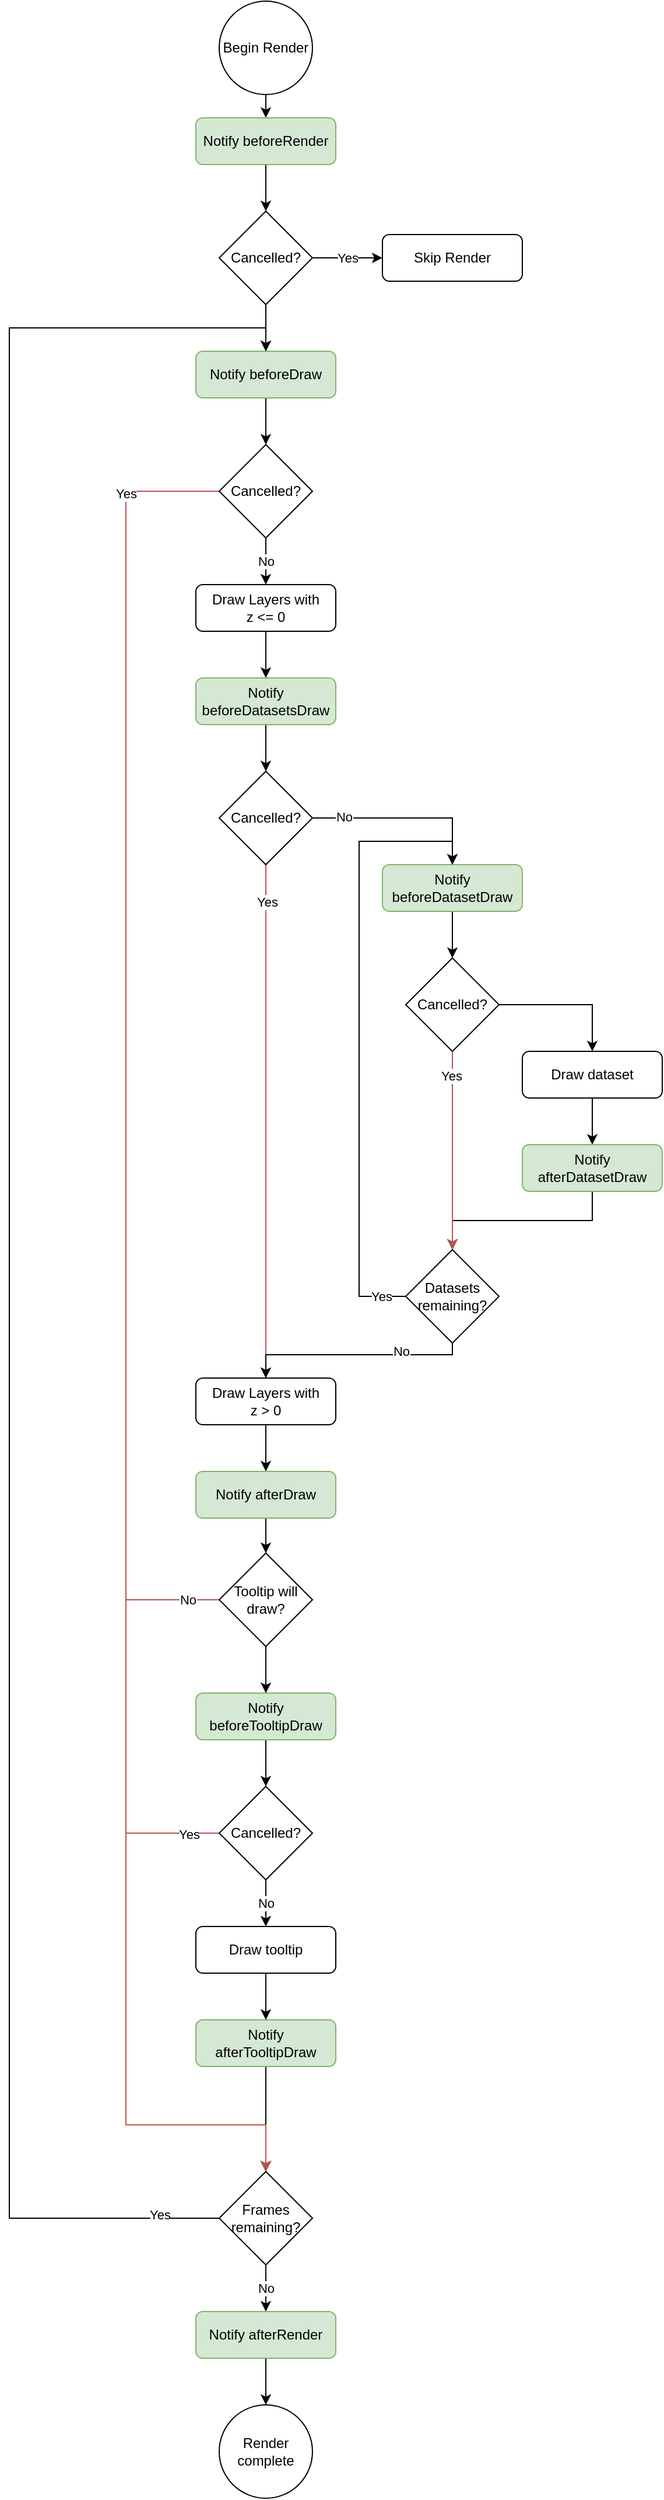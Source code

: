<mxfile version="20.2.2" type="device" pages="6"><diagram id="GnJziOrIlQhF6Q0E3uKP" name="Chart render"><mxGraphModel dx="1038" dy="547" grid="1" gridSize="10" guides="1" tooltips="1" connect="1" arrows="1" fold="1" page="1" pageScale="1" pageWidth="850" pageHeight="1100" math="0" shadow="0"><root><mxCell id="0"/><mxCell id="1" parent="0"/><mxCell id="fmlOyNdgdFFBq7cwYFHD-3" style="edgeStyle=orthogonalEdgeStyle;rounded=0;orthogonalLoop=1;jettySize=auto;html=1;exitX=0.5;exitY=1;exitDx=0;exitDy=0;entryX=0.5;entryY=0;entryDx=0;entryDy=0;" parent="1" source="fmlOyNdgdFFBq7cwYFHD-1" target="fmlOyNdgdFFBq7cwYFHD-2" edge="1"><mxGeometry relative="1" as="geometry"/></mxCell><mxCell id="fmlOyNdgdFFBq7cwYFHD-1" value="Begin Render" style="ellipse;whiteSpace=wrap;html=1;aspect=fixed;" parent="1" vertex="1"><mxGeometry x="380" y="20" width="80" height="80" as="geometry"/></mxCell><mxCell id="fmlOyNdgdFFBq7cwYFHD-5" style="edgeStyle=orthogonalEdgeStyle;rounded=0;orthogonalLoop=1;jettySize=auto;html=1;exitX=0.5;exitY=1;exitDx=0;exitDy=0;entryX=0.5;entryY=0;entryDx=0;entryDy=0;" parent="1" source="fmlOyNdgdFFBq7cwYFHD-2" target="fmlOyNdgdFFBq7cwYFHD-4" edge="1"><mxGeometry relative="1" as="geometry"/></mxCell><mxCell id="fmlOyNdgdFFBq7cwYFHD-2" value="Notify beforeRender" style="rounded=1;whiteSpace=wrap;html=1;fillColor=#d5e8d4;strokeColor=#82b366;" parent="1" vertex="1"><mxGeometry x="360" y="120" width="120" height="40" as="geometry"/></mxCell><mxCell id="fmlOyNdgdFFBq7cwYFHD-8" value="Yes" style="edgeStyle=orthogonalEdgeStyle;rounded=0;orthogonalLoop=1;jettySize=auto;html=1;exitX=1;exitY=0.5;exitDx=0;exitDy=0;entryX=0;entryY=0.5;entryDx=0;entryDy=0;" parent="1" source="fmlOyNdgdFFBq7cwYFHD-4" target="fmlOyNdgdFFBq7cwYFHD-7" edge="1"><mxGeometry relative="1" as="geometry"/></mxCell><mxCell id="fmlOyNdgdFFBq7cwYFHD-10" style="edgeStyle=orthogonalEdgeStyle;rounded=0;orthogonalLoop=1;jettySize=auto;html=1;exitX=0.5;exitY=1;exitDx=0;exitDy=0;" parent="1" source="fmlOyNdgdFFBq7cwYFHD-4" target="fmlOyNdgdFFBq7cwYFHD-9" edge="1"><mxGeometry relative="1" as="geometry"/></mxCell><mxCell id="fmlOyNdgdFFBq7cwYFHD-4" value="Cancelled?" style="rhombus;whiteSpace=wrap;html=1;" parent="1" vertex="1"><mxGeometry x="380" y="200" width="80" height="80" as="geometry"/></mxCell><mxCell id="fmlOyNdgdFFBq7cwYFHD-7" value="Skip Render" style="rounded=1;whiteSpace=wrap;html=1;" parent="1" vertex="1"><mxGeometry x="520" y="220" width="120" height="40" as="geometry"/></mxCell><mxCell id="fmlOyNdgdFFBq7cwYFHD-12" style="edgeStyle=orthogonalEdgeStyle;rounded=0;orthogonalLoop=1;jettySize=auto;html=1;exitX=0.5;exitY=1;exitDx=0;exitDy=0;" parent="1" source="fmlOyNdgdFFBq7cwYFHD-9" target="fmlOyNdgdFFBq7cwYFHD-11" edge="1"><mxGeometry relative="1" as="geometry"/></mxCell><mxCell id="fmlOyNdgdFFBq7cwYFHD-9" value="Notify beforeDraw" style="rounded=1;whiteSpace=wrap;html=1;fillColor=#d5e8d4;strokeColor=#82b366;" parent="1" vertex="1"><mxGeometry x="360" y="320" width="120" height="40" as="geometry"/></mxCell><mxCell id="fmlOyNdgdFFBq7cwYFHD-14" value="Yes" style="edgeStyle=orthogonalEdgeStyle;rounded=0;orthogonalLoop=1;jettySize=auto;html=1;exitX=0;exitY=0.5;exitDx=0;exitDy=0;entryX=0.5;entryY=0;entryDx=0;entryDy=0;fillColor=#f8cecc;strokeColor=#b85450;" parent="1" source="fmlOyNdgdFFBq7cwYFHD-11" target="fmlOyNdgdFFBq7cwYFHD-13" edge="1"><mxGeometry x="-0.9" relative="1" as="geometry"><Array as="points"><mxPoint x="300" y="440"/><mxPoint x="300" y="1840"/><mxPoint x="420" y="1840"/></Array><mxPoint as="offset"/></mxGeometry></mxCell><mxCell id="fmlOyNdgdFFBq7cwYFHD-21" value="No" style="edgeStyle=orthogonalEdgeStyle;rounded=0;orthogonalLoop=1;jettySize=auto;html=1;exitX=0.5;exitY=1;exitDx=0;exitDy=0;" parent="1" source="fmlOyNdgdFFBq7cwYFHD-11" target="fmlOyNdgdFFBq7cwYFHD-20" edge="1"><mxGeometry relative="1" as="geometry"/></mxCell><mxCell id="fmlOyNdgdFFBq7cwYFHD-11" value="Cancelled?" style="rhombus;whiteSpace=wrap;html=1;" parent="1" vertex="1"><mxGeometry x="380" y="400" width="80" height="80" as="geometry"/></mxCell><mxCell id="fmlOyNdgdFFBq7cwYFHD-16" value="No" style="edgeStyle=orthogonalEdgeStyle;rounded=0;orthogonalLoop=1;jettySize=auto;html=1;exitX=0.5;exitY=1;exitDx=0;exitDy=0;entryX=0.5;entryY=0;entryDx=0;entryDy=0;" parent="1" source="fmlOyNdgdFFBq7cwYFHD-13" target="fmlOyNdgdFFBq7cwYFHD-15" edge="1"><mxGeometry relative="1" as="geometry"/></mxCell><mxCell id="fmlOyNdgdFFBq7cwYFHD-17" style="edgeStyle=orthogonalEdgeStyle;rounded=0;orthogonalLoop=1;jettySize=auto;html=1;exitX=0;exitY=0.5;exitDx=0;exitDy=0;entryX=0.5;entryY=0;entryDx=0;entryDy=0;" parent="1" source="fmlOyNdgdFFBq7cwYFHD-13" target="fmlOyNdgdFFBq7cwYFHD-9" edge="1"><mxGeometry relative="1" as="geometry"><Array as="points"><mxPoint x="200" y="1920"/><mxPoint x="200" y="300"/><mxPoint x="420" y="300"/></Array></mxGeometry></mxCell><mxCell id="fmlOyNdgdFFBq7cwYFHD-18" value="Yes" style="edgeLabel;html=1;align=center;verticalAlign=middle;resizable=0;points=[];" parent="fmlOyNdgdFFBq7cwYFHD-17" vertex="1" connectable="0"><mxGeometry x="-0.95" y="-3" relative="1" as="geometry"><mxPoint as="offset"/></mxGeometry></mxCell><mxCell id="fmlOyNdgdFFBq7cwYFHD-13" value="Frames remaining?" style="rhombus;whiteSpace=wrap;html=1;" parent="1" vertex="1"><mxGeometry x="380" y="1880" width="80" height="80" as="geometry"/></mxCell><mxCell id="fmlOyNdgdFFBq7cwYFHD-47" style="edgeStyle=orthogonalEdgeStyle;rounded=0;orthogonalLoop=1;jettySize=auto;html=1;exitX=0.5;exitY=1;exitDx=0;exitDy=0;" parent="1" source="fmlOyNdgdFFBq7cwYFHD-15" target="fmlOyNdgdFFBq7cwYFHD-46" edge="1"><mxGeometry relative="1" as="geometry"/></mxCell><mxCell id="fmlOyNdgdFFBq7cwYFHD-15" value="Notify afterRender" style="rounded=1;whiteSpace=wrap;html=1;fillColor=#d5e8d4;strokeColor=#82b366;" parent="1" vertex="1"><mxGeometry x="360" y="2000" width="120" height="40" as="geometry"/></mxCell><mxCell id="fmlOyNdgdFFBq7cwYFHD-23" style="edgeStyle=orthogonalEdgeStyle;rounded=0;orthogonalLoop=1;jettySize=auto;html=1;exitX=0.5;exitY=1;exitDx=0;exitDy=0;" parent="1" source="fmlOyNdgdFFBq7cwYFHD-20" target="fmlOyNdgdFFBq7cwYFHD-22" edge="1"><mxGeometry relative="1" as="geometry"/></mxCell><mxCell id="fmlOyNdgdFFBq7cwYFHD-20" value="Draw Layers with &lt;br&gt;z &amp;lt;= 0" style="rounded=1;whiteSpace=wrap;html=1;" parent="1" vertex="1"><mxGeometry x="360" y="520" width="120" height="40" as="geometry"/></mxCell><mxCell id="fmlOyNdgdFFBq7cwYFHD-25" style="edgeStyle=orthogonalEdgeStyle;rounded=0;orthogonalLoop=1;jettySize=auto;html=1;exitX=0.5;exitY=1;exitDx=0;exitDy=0;" parent="1" source="fmlOyNdgdFFBq7cwYFHD-22" target="fmlOyNdgdFFBq7cwYFHD-24" edge="1"><mxGeometry relative="1" as="geometry"/></mxCell><mxCell id="fmlOyNdgdFFBq7cwYFHD-22" value="Notify beforeDatasetsDraw" style="rounded=1;whiteSpace=wrap;html=1;fillColor=#d5e8d4;strokeColor=#82b366;" parent="1" vertex="1"><mxGeometry x="360" y="600" width="120" height="40" as="geometry"/></mxCell><mxCell id="fmlOyNdgdFFBq7cwYFHD-30" style="edgeStyle=orthogonalEdgeStyle;rounded=0;orthogonalLoop=1;jettySize=auto;html=1;exitX=0.5;exitY=1;exitDx=0;exitDy=0;entryX=0.5;entryY=0;entryDx=0;entryDy=0;fillColor=#f8cecc;strokeColor=#b85450;" parent="1" source="fmlOyNdgdFFBq7cwYFHD-24" target="fmlOyNdgdFFBq7cwYFHD-26" edge="1"><mxGeometry relative="1" as="geometry"/></mxCell><mxCell id="fmlOyNdgdFFBq7cwYFHD-31" value="Yes" style="edgeLabel;html=1;align=center;verticalAlign=middle;resizable=0;points=[];" parent="fmlOyNdgdFFBq7cwYFHD-30" vertex="1" connectable="0"><mxGeometry x="-0.856" y="1" relative="1" as="geometry"><mxPoint as="offset"/></mxGeometry></mxCell><mxCell id="fmlOyNdgdFFBq7cwYFHD-33" style="edgeStyle=orthogonalEdgeStyle;rounded=0;orthogonalLoop=1;jettySize=auto;html=1;exitX=1;exitY=0.5;exitDx=0;exitDy=0;entryX=0.5;entryY=0;entryDx=0;entryDy=0;" parent="1" source="fmlOyNdgdFFBq7cwYFHD-24" target="fmlOyNdgdFFBq7cwYFHD-32" edge="1"><mxGeometry relative="1" as="geometry"/></mxCell><mxCell id="fmlOyNdgdFFBq7cwYFHD-34" value="No" style="edgeLabel;html=1;align=center;verticalAlign=middle;resizable=0;points=[];" parent="fmlOyNdgdFFBq7cwYFHD-33" vertex="1" connectable="0"><mxGeometry x="-0.662" y="1" relative="1" as="geometry"><mxPoint as="offset"/></mxGeometry></mxCell><mxCell id="fmlOyNdgdFFBq7cwYFHD-24" value="Cancelled?" style="rhombus;whiteSpace=wrap;html=1;" parent="1" vertex="1"><mxGeometry x="380" y="680" width="80" height="80" as="geometry"/></mxCell><mxCell id="fmlOyNdgdFFBq7cwYFHD-28" style="edgeStyle=orthogonalEdgeStyle;rounded=0;orthogonalLoop=1;jettySize=auto;html=1;exitX=0.5;exitY=1;exitDx=0;exitDy=0;" parent="1" source="fmlOyNdgdFFBq7cwYFHD-26" target="fmlOyNdgdFFBq7cwYFHD-27" edge="1"><mxGeometry relative="1" as="geometry"/></mxCell><mxCell id="fmlOyNdgdFFBq7cwYFHD-26" value="Draw Layers with &lt;br&gt;z &amp;gt; 0" style="rounded=1;whiteSpace=wrap;html=1;" parent="1" vertex="1"><mxGeometry x="360" y="1200" width="120" height="40" as="geometry"/></mxCell><mxCell id="uQnKytUeNrg8fKkD1U52-13" style="edgeStyle=orthogonalEdgeStyle;rounded=0;orthogonalLoop=1;jettySize=auto;html=1;exitX=0.5;exitY=1;exitDx=0;exitDy=0;strokeColor=#000000;" parent="1" source="fmlOyNdgdFFBq7cwYFHD-27" target="uQnKytUeNrg8fKkD1U52-12" edge="1"><mxGeometry relative="1" as="geometry"/></mxCell><mxCell id="fmlOyNdgdFFBq7cwYFHD-27" value="Notify afterDraw" style="rounded=1;whiteSpace=wrap;html=1;fillColor=#d5e8d4;strokeColor=#82b366;" parent="1" vertex="1"><mxGeometry x="360" y="1280" width="120" height="40" as="geometry"/></mxCell><mxCell id="fmlOyNdgdFFBq7cwYFHD-36" style="edgeStyle=orthogonalEdgeStyle;rounded=0;orthogonalLoop=1;jettySize=auto;html=1;exitX=0.5;exitY=1;exitDx=0;exitDy=0;" parent="1" source="fmlOyNdgdFFBq7cwYFHD-32" target="fmlOyNdgdFFBq7cwYFHD-35" edge="1"><mxGeometry relative="1" as="geometry"/></mxCell><mxCell id="fmlOyNdgdFFBq7cwYFHD-32" value="Notify beforeDatasetDraw" style="rounded=1;whiteSpace=wrap;html=1;fillColor=#d5e8d4;strokeColor=#82b366;" parent="1" vertex="1"><mxGeometry x="520" y="760" width="120" height="40" as="geometry"/></mxCell><mxCell id="fmlOyNdgdFFBq7cwYFHD-42" style="edgeStyle=orthogonalEdgeStyle;rounded=0;orthogonalLoop=1;jettySize=auto;html=1;exitX=1;exitY=0.5;exitDx=0;exitDy=0;entryX=0.5;entryY=0;entryDx=0;entryDy=0;" parent="1" source="fmlOyNdgdFFBq7cwYFHD-35" target="fmlOyNdgdFFBq7cwYFHD-41" edge="1"><mxGeometry relative="1" as="geometry"/></mxCell><mxCell id="fmlOyNdgdFFBq7cwYFHD-35" value="Cancelled?" style="rhombus;whiteSpace=wrap;html=1;" parent="1" vertex="1"><mxGeometry x="540" y="840" width="80" height="80" as="geometry"/></mxCell><mxCell id="fmlOyNdgdFFBq7cwYFHD-38" value="Yes" style="edgeStyle=orthogonalEdgeStyle;rounded=0;orthogonalLoop=1;jettySize=auto;html=1;exitX=0;exitY=0.5;exitDx=0;exitDy=0;entryX=0.5;entryY=0;entryDx=0;entryDy=0;" parent="1" source="fmlOyNdgdFFBq7cwYFHD-37" target="fmlOyNdgdFFBq7cwYFHD-32" edge="1"><mxGeometry x="-0.918" relative="1" as="geometry"><Array as="points"><mxPoint x="500" y="1130"/><mxPoint x="500" y="740"/><mxPoint x="580" y="740"/></Array><mxPoint as="offset"/></mxGeometry></mxCell><mxCell id="fmlOyNdgdFFBq7cwYFHD-48" style="edgeStyle=orthogonalEdgeStyle;rounded=0;orthogonalLoop=1;jettySize=auto;html=1;exitX=0.5;exitY=1;exitDx=0;exitDy=0;entryX=0.5;entryY=0;entryDx=0;entryDy=0;" parent="1" source="fmlOyNdgdFFBq7cwYFHD-37" target="fmlOyNdgdFFBq7cwYFHD-26" edge="1"><mxGeometry relative="1" as="geometry"><Array as="points"><mxPoint x="580" y="1180"/><mxPoint x="420" y="1180"/></Array></mxGeometry></mxCell><mxCell id="fmlOyNdgdFFBq7cwYFHD-49" value="No" style="edgeLabel;html=1;align=center;verticalAlign=middle;resizable=0;points=[];" parent="fmlOyNdgdFFBq7cwYFHD-48" vertex="1" connectable="0"><mxGeometry x="-0.432" y="-3" relative="1" as="geometry"><mxPoint as="offset"/></mxGeometry></mxCell><mxCell id="fmlOyNdgdFFBq7cwYFHD-37" value="Datasets remaining?" style="rhombus;whiteSpace=wrap;html=1;" parent="1" vertex="1"><mxGeometry x="540" y="1090" width="80" height="80" as="geometry"/></mxCell><mxCell id="fmlOyNdgdFFBq7cwYFHD-44" style="edgeStyle=orthogonalEdgeStyle;rounded=0;orthogonalLoop=1;jettySize=auto;html=1;exitX=0.5;exitY=1;exitDx=0;exitDy=0;" parent="1" source="fmlOyNdgdFFBq7cwYFHD-41" target="fmlOyNdgdFFBq7cwYFHD-43" edge="1"><mxGeometry relative="1" as="geometry"/></mxCell><mxCell id="fmlOyNdgdFFBq7cwYFHD-41" value="Draw dataset" style="rounded=1;whiteSpace=wrap;html=1;" parent="1" vertex="1"><mxGeometry x="640" y="920" width="120" height="40" as="geometry"/></mxCell><mxCell id="fmlOyNdgdFFBq7cwYFHD-45" style="edgeStyle=orthogonalEdgeStyle;rounded=0;orthogonalLoop=1;jettySize=auto;html=1;exitX=0.5;exitY=1;exitDx=0;exitDy=0;entryX=0.5;entryY=0;entryDx=0;entryDy=0;" parent="1" source="fmlOyNdgdFFBq7cwYFHD-43" target="fmlOyNdgdFFBq7cwYFHD-37" edge="1"><mxGeometry relative="1" as="geometry"/></mxCell><mxCell id="fmlOyNdgdFFBq7cwYFHD-43" value="Notify afterDatasetDraw" style="rounded=1;whiteSpace=wrap;html=1;fillColor=#d5e8d4;strokeColor=#82b366;" parent="1" vertex="1"><mxGeometry x="640" y="1000" width="120" height="40" as="geometry"/></mxCell><mxCell id="fmlOyNdgdFFBq7cwYFHD-46" value="Render complete" style="ellipse;whiteSpace=wrap;html=1;aspect=fixed;" parent="1" vertex="1"><mxGeometry x="380" y="2080" width="80" height="80" as="geometry"/></mxCell><mxCell id="fmlOyNdgdFFBq7cwYFHD-39" style="edgeStyle=orthogonalEdgeStyle;rounded=0;orthogonalLoop=1;jettySize=auto;html=1;exitX=0.5;exitY=1;exitDx=0;exitDy=0;fillColor=#f8cecc;strokeColor=#b85450;" parent="1" source="fmlOyNdgdFFBq7cwYFHD-35" target="fmlOyNdgdFFBq7cwYFHD-37" edge="1"><mxGeometry relative="1" as="geometry"/></mxCell><mxCell id="fmlOyNdgdFFBq7cwYFHD-40" value="Yes" style="edgeLabel;html=1;align=center;verticalAlign=middle;resizable=0;points=[];" parent="fmlOyNdgdFFBq7cwYFHD-39" vertex="1" connectable="0"><mxGeometry x="-0.754" y="-1" relative="1" as="geometry"><mxPoint as="offset"/></mxGeometry></mxCell><mxCell id="uQnKytUeNrg8fKkD1U52-3" style="edgeStyle=orthogonalEdgeStyle;rounded=0;orthogonalLoop=1;jettySize=auto;html=1;exitX=0.5;exitY=1;exitDx=0;exitDy=0;strokeColor=#000000;" parent="1" source="uQnKytUeNrg8fKkD1U52-1" target="uQnKytUeNrg8fKkD1U52-2" edge="1"><mxGeometry relative="1" as="geometry"/></mxCell><mxCell id="uQnKytUeNrg8fKkD1U52-1" value="Notify beforeTooltipDraw" style="rounded=1;whiteSpace=wrap;html=1;fillColor=#d5e8d4;strokeColor=#82b366;" parent="1" vertex="1"><mxGeometry x="360" y="1470" width="120" height="40" as="geometry"/></mxCell><mxCell id="uQnKytUeNrg8fKkD1U52-7" value="No" style="edgeStyle=orthogonalEdgeStyle;rounded=0;orthogonalLoop=1;jettySize=auto;html=1;exitX=0.5;exitY=1;exitDx=0;exitDy=0;strokeColor=#000000;" parent="1" source="uQnKytUeNrg8fKkD1U52-2" target="uQnKytUeNrg8fKkD1U52-6" edge="1"><mxGeometry relative="1" as="geometry"/></mxCell><mxCell id="uQnKytUeNrg8fKkD1U52-10" style="edgeStyle=orthogonalEdgeStyle;rounded=0;orthogonalLoop=1;jettySize=auto;html=1;exitX=0;exitY=0.5;exitDx=0;exitDy=0;entryX=0.5;entryY=0;entryDx=0;entryDy=0;strokeColor=#B85450;" parent="1" source="uQnKytUeNrg8fKkD1U52-2" target="fmlOyNdgdFFBq7cwYFHD-13" edge="1"><mxGeometry relative="1" as="geometry"><Array as="points"><mxPoint x="300" y="1590"/><mxPoint x="300" y="1840"/><mxPoint x="420" y="1840"/></Array></mxGeometry></mxCell><mxCell id="uQnKytUeNrg8fKkD1U52-11" value="Yes" style="edgeLabel;html=1;align=center;verticalAlign=middle;resizable=0;points=[];" parent="uQnKytUeNrg8fKkD1U52-10" vertex="1" connectable="0"><mxGeometry x="-0.891" y="1" relative="1" as="geometry"><mxPoint as="offset"/></mxGeometry></mxCell><mxCell id="uQnKytUeNrg8fKkD1U52-2" value="Cancelled?" style="rhombus;whiteSpace=wrap;html=1;" parent="1" vertex="1"><mxGeometry x="380" y="1550" width="80" height="80" as="geometry"/></mxCell><mxCell id="uQnKytUeNrg8fKkD1U52-17" style="edgeStyle=orthogonalEdgeStyle;rounded=0;orthogonalLoop=1;jettySize=auto;html=1;exitX=0.5;exitY=1;exitDx=0;exitDy=0;entryX=0.5;entryY=0;entryDx=0;entryDy=0;strokeColor=#000000;" parent="1" source="uQnKytUeNrg8fKkD1U52-5" target="fmlOyNdgdFFBq7cwYFHD-13" edge="1"><mxGeometry relative="1" as="geometry"/></mxCell><mxCell id="uQnKytUeNrg8fKkD1U52-5" value="Notify afterTooltipDraw" style="rounded=1;whiteSpace=wrap;html=1;fillColor=#d5e8d4;strokeColor=#82b366;" parent="1" vertex="1"><mxGeometry x="360" y="1750" width="120" height="40" as="geometry"/></mxCell><mxCell id="uQnKytUeNrg8fKkD1U52-8" style="edgeStyle=orthogonalEdgeStyle;rounded=0;orthogonalLoop=1;jettySize=auto;html=1;exitX=0.5;exitY=1;exitDx=0;exitDy=0;strokeColor=#000000;" parent="1" source="uQnKytUeNrg8fKkD1U52-6" target="uQnKytUeNrg8fKkD1U52-5" edge="1"><mxGeometry relative="1" as="geometry"/></mxCell><mxCell id="uQnKytUeNrg8fKkD1U52-6" value="Draw tooltip" style="rounded=1;whiteSpace=wrap;html=1;" parent="1" vertex="1"><mxGeometry x="360" y="1670" width="120" height="40" as="geometry"/></mxCell><mxCell id="uQnKytUeNrg8fKkD1U52-14" style="edgeStyle=orthogonalEdgeStyle;rounded=0;orthogonalLoop=1;jettySize=auto;html=1;exitX=0;exitY=0.5;exitDx=0;exitDy=0;entryX=0.5;entryY=0;entryDx=0;entryDy=0;strokeColor=#B85450;" parent="1" source="uQnKytUeNrg8fKkD1U52-12" target="fmlOyNdgdFFBq7cwYFHD-13" edge="1"><mxGeometry relative="1" as="geometry"><Array as="points"><mxPoint x="300" y="1390"/><mxPoint x="300" y="1840"/><mxPoint x="420" y="1840"/></Array></mxGeometry></mxCell><mxCell id="uQnKytUeNrg8fKkD1U52-15" value="No" style="edgeLabel;html=1;align=center;verticalAlign=middle;resizable=0;points=[];" parent="uQnKytUeNrg8fKkD1U52-14" vertex="1" connectable="0"><mxGeometry x="-0.922" relative="1" as="geometry"><mxPoint as="offset"/></mxGeometry></mxCell><mxCell id="uQnKytUeNrg8fKkD1U52-16" style="edgeStyle=orthogonalEdgeStyle;rounded=0;orthogonalLoop=1;jettySize=auto;html=1;exitX=0.5;exitY=1;exitDx=0;exitDy=0;strokeColor=#000000;" parent="1" source="uQnKytUeNrg8fKkD1U52-12" target="uQnKytUeNrg8fKkD1U52-1" edge="1"><mxGeometry relative="1" as="geometry"/></mxCell><mxCell id="uQnKytUeNrg8fKkD1U52-12" value="Tooltip will draw?" style="rhombus;whiteSpace=wrap;html=1;" parent="1" vertex="1"><mxGeometry x="380" y="1350" width="80" height="80" as="geometry"/></mxCell></root></mxGraphModel></diagram><diagram id="qz6xZkkN5_TWD1aOfnxG" name="Chart Init"><mxGraphModel dx="1038" dy="547" grid="1" gridSize="10" guides="1" tooltips="1" connect="1" arrows="1" fold="1" page="1" pageScale="1" pageWidth="850" pageHeight="1100" math="0" shadow="0"><root><mxCell id="VrM6jVqB5EdETJXvk_b9-0"/><mxCell id="VrM6jVqB5EdETJXvk_b9-1" parent="VrM6jVqB5EdETJXvk_b9-0"/><mxCell id="B2WSiB_KLkefbDagkvPR-1" style="edgeStyle=orthogonalEdgeStyle;rounded=0;orthogonalLoop=1;jettySize=auto;html=1;exitX=0.5;exitY=1;exitDx=0;exitDy=0;entryX=0.5;entryY=0;entryDx=0;entryDy=0;" parent="VrM6jVqB5EdETJXvk_b9-1" source="woh9SrBhe5PWHDFjs9Lz-0" target="B2WSiB_KLkefbDagkvPR-0" edge="1"><mxGeometry relative="1" as="geometry"/></mxCell><mxCell id="woh9SrBhe5PWHDFjs9Lz-0" value="Chart created" style="ellipse;whiteSpace=wrap;html=1;aspect=fixed;" parent="VrM6jVqB5EdETJXvk_b9-1" vertex="1"><mxGeometry x="380" y="20" width="80" height="80" as="geometry"/></mxCell><mxCell id="k2_h9NIFUiLoFcB12t13-2" style="edgeStyle=orthogonalEdgeStyle;rounded=0;orthogonalLoop=1;jettySize=auto;html=1;exitX=0.5;exitY=1;exitDx=0;exitDy=0;" parent="VrM6jVqB5EdETJXvk_b9-1" source="B2WSiB_KLkefbDagkvPR-0" target="k2_h9NIFUiLoFcB12t13-0" edge="1"><mxGeometry relative="1" as="geometry"/></mxCell><mxCell id="B2WSiB_KLkefbDagkvPR-0" value="Notify install" style="rounded=1;whiteSpace=wrap;html=1;fillColor=#d5e8d4;strokeColor=#82b366;" parent="VrM6jVqB5EdETJXvk_b9-1" vertex="1"><mxGeometry x="360" y="120" width="120" height="40" as="geometry"/></mxCell><mxCell id="szYufQv6bFErSRYS5-Rp-3" style="edgeStyle=orthogonalEdgeStyle;rounded=0;orthogonalLoop=1;jettySize=auto;html=1;exitX=1;exitY=0.5;exitDx=0;exitDy=0;entryX=0.5;entryY=0;entryDx=0;entryDy=0;" parent="VrM6jVqB5EdETJXvk_b9-1" source="B2WSiB_KLkefbDagkvPR-2" target="szYufQv6bFErSRYS5-Rp-2" edge="1"><mxGeometry relative="1" as="geometry"/></mxCell><mxCell id="szYufQv6bFErSRYS5-Rp-4" value="Yes" style="edgeLabel;html=1;align=center;verticalAlign=middle;resizable=0;points=[];" parent="szYufQv6bFErSRYS5-Rp-3" vertex="1" connectable="0"><mxGeometry x="-0.6" y="4" relative="1" as="geometry"><mxPoint as="offset"/></mxGeometry></mxCell><mxCell id="szYufQv6bFErSRYS5-Rp-6" value="No" style="edgeStyle=orthogonalEdgeStyle;rounded=0;orthogonalLoop=1;jettySize=auto;html=1;exitX=0.5;exitY=1;exitDx=0;exitDy=0;entryX=0.5;entryY=0;entryDx=0;entryDy=0;" parent="VrM6jVqB5EdETJXvk_b9-1" source="B2WSiB_KLkefbDagkvPR-2" target="szYufQv6bFErSRYS5-Rp-5" edge="1"><mxGeometry x="-0.5" relative="1" as="geometry"><Array as="points"><mxPoint x="420" y="450"/><mxPoint x="420" y="450"/></Array><mxPoint as="offset"/></mxGeometry></mxCell><mxCell id="B2WSiB_KLkefbDagkvPR-2" value="Responsive?" style="rhombus;whiteSpace=wrap;html=1;" parent="VrM6jVqB5EdETJXvk_b9-1" vertex="1"><mxGeometry x="380" y="350" width="80" height="80" as="geometry"/></mxCell><mxCell id="szYufQv6bFErSRYS5-Rp-7" style="edgeStyle=orthogonalEdgeStyle;rounded=0;orthogonalLoop=1;jettySize=auto;html=1;exitX=0.5;exitY=1;exitDx=0;exitDy=0;entryX=0.5;entryY=0;entryDx=0;entryDy=0;" parent="VrM6jVqB5EdETJXvk_b9-1" source="szYufQv6bFErSRYS5-Rp-2" target="szYufQv6bFErSRYS5-Rp-5" edge="1"><mxGeometry relative="1" as="geometry"/></mxCell><mxCell id="szYufQv6bFErSRYS5-Rp-2" value="Notify resize" style="rounded=1;whiteSpace=wrap;html=1;fillColor=#d5e8d4;strokeColor=#82b366;" parent="VrM6jVqB5EdETJXvk_b9-1" vertex="1"><mxGeometry x="480" y="430" width="120" height="40" as="geometry"/></mxCell><mxCell id="szYufQv6bFErSRYS5-Rp-9" style="edgeStyle=orthogonalEdgeStyle;rounded=0;orthogonalLoop=1;jettySize=auto;html=1;exitX=0.5;exitY=1;exitDx=0;exitDy=0;" parent="VrM6jVqB5EdETJXvk_b9-1" source="szYufQv6bFErSRYS5-Rp-5" target="szYufQv6bFErSRYS5-Rp-8" edge="1"><mxGeometry relative="1" as="geometry"/></mxCell><mxCell id="szYufQv6bFErSRYS5-Rp-5" value="Notify afterInit" style="rounded=1;whiteSpace=wrap;html=1;fillColor=#d5e8d4;strokeColor=#82b366;" parent="VrM6jVqB5EdETJXvk_b9-1" vertex="1"><mxGeometry x="360" y="510" width="120" height="40" as="geometry"/></mxCell><mxCell id="szYufQv6bFErSRYS5-Rp-8" value="Initial update" style="ellipse;whiteSpace=wrap;html=1;aspect=fixed;" parent="VrM6jVqB5EdETJXvk_b9-1" vertex="1"><mxGeometry x="380" y="590" width="80" height="80" as="geometry"/></mxCell><mxCell id="6T_pFpsxEHCW90qu4ZrL-1" style="edgeStyle=orthogonalEdgeStyle;rounded=0;orthogonalLoop=1;jettySize=auto;html=1;exitX=0.5;exitY=1;exitDx=0;exitDy=0;entryX=0.5;entryY=0;entryDx=0;entryDy=0;" parent="VrM6jVqB5EdETJXvk_b9-1" source="6T_pFpsxEHCW90qu4ZrL-0" target="B2WSiB_KLkefbDagkvPR-2" edge="1"><mxGeometry relative="1" as="geometry"/></mxCell><mxCell id="6T_pFpsxEHCW90qu4ZrL-0" value="Notify beforeInit" style="rounded=1;whiteSpace=wrap;html=1;fillColor=#d5e8d4;strokeColor=#82b366;" parent="VrM6jVqB5EdETJXvk_b9-1" vertex="1"><mxGeometry x="360" y="280" width="120" height="40" as="geometry"/></mxCell><mxCell id="k2_h9NIFUiLoFcB12t13-1" style="edgeStyle=orthogonalEdgeStyle;rounded=0;orthogonalLoop=1;jettySize=auto;html=1;exitX=0.5;exitY=1;exitDx=0;exitDy=0;" parent="VrM6jVqB5EdETJXvk_b9-1" source="k2_h9NIFUiLoFcB12t13-0" target="6T_pFpsxEHCW90qu4ZrL-0" edge="1"><mxGeometry relative="1" as="geometry"/></mxCell><mxCell id="k2_h9NIFUiLoFcB12t13-0" value="Notify start" style="rounded=1;whiteSpace=wrap;html=1;fillColor=#d5e8d4;strokeColor=#82b366;" parent="VrM6jVqB5EdETJXvk_b9-1" vertex="1"><mxGeometry x="360" y="200" width="120" height="40" as="geometry"/></mxCell></root></mxGraphModel></diagram><diagram id="6Hx3QUBt-kPyE_5nGTOz" name="Chart update"><mxGraphModel dx="1038" dy="1647" grid="1" gridSize="10" guides="1" tooltips="1" connect="1" arrows="1" fold="1" page="1" pageScale="1" pageWidth="850" pageHeight="1100" math="0" shadow="0"><root><mxCell id="VQfmOpTDe0VD5iAt6V-u-0"/><mxCell id="VQfmOpTDe0VD5iAt6V-u-1" parent="VQfmOpTDe0VD5iAt6V-u-0"/><mxCell id="uzkxKyXQaDua5c7DPwUB-4" style="edgeStyle=orthogonalEdgeStyle;rounded=0;orthogonalLoop=1;jettySize=auto;html=1;exitX=0.5;exitY=1;exitDx=0;exitDy=0;entryX=0.5;entryY=0;entryDx=0;entryDy=0;" parent="VQfmOpTDe0VD5iAt6V-u-1" source="qJuUtbHRhLutEYVtH8ei-0" target="tgms7UGiNZ3vG47eBZN--0" edge="1"><mxGeometry relative="1" as="geometry"/></mxCell><mxCell id="qJuUtbHRhLutEYVtH8ei-0" value="Begin Update" style="ellipse;whiteSpace=wrap;html=1;aspect=fixed;" parent="VQfmOpTDe0VD5iAt6V-u-1" vertex="1"><mxGeometry x="380" y="-300" width="80" height="80" as="geometry"/></mxCell><mxCell id="uzkxKyXQaDua5c7DPwUB-5" style="edgeStyle=orthogonalEdgeStyle;rounded=0;orthogonalLoop=1;jettySize=auto;html=1;exitX=0.5;exitY=1;exitDx=0;exitDy=0;entryX=0.5;entryY=0;entryDx=0;entryDy=0;" parent="VQfmOpTDe0VD5iAt6V-u-1" source="uzkxKyXQaDua5c7DPwUB-0" target="uzkxKyXQaDua5c7DPwUB-2" edge="1"><mxGeometry relative="1" as="geometry"/></mxCell><mxCell id="uzkxKyXQaDua5c7DPwUB-0" value="Notify beforeUpdate" style="rounded=1;whiteSpace=wrap;html=1;fillColor=#d5e8d4;strokeColor=#82b366;" parent="VQfmOpTDe0VD5iAt6V-u-1" vertex="1"><mxGeometry x="360" y="120" width="120" height="40" as="geometry"/></mxCell><mxCell id="uzkxKyXQaDua5c7DPwUB-1" value="Yes" style="edgeStyle=orthogonalEdgeStyle;rounded=0;orthogonalLoop=1;jettySize=auto;html=1;exitX=1;exitY=0.5;exitDx=0;exitDy=0;entryX=0;entryY=0.5;entryDx=0;entryDy=0;fillColor=#f8cecc;strokeColor=#b85450;" parent="VQfmOpTDe0VD5iAt6V-u-1" source="uzkxKyXQaDua5c7DPwUB-2" target="uzkxKyXQaDua5c7DPwUB-3" edge="1"><mxGeometry relative="1" as="geometry"/></mxCell><mxCell id="uzkxKyXQaDua5c7DPwUB-7" style="edgeStyle=orthogonalEdgeStyle;rounded=0;orthogonalLoop=1;jettySize=auto;html=1;exitX=0.5;exitY=1;exitDx=0;exitDy=0;entryX=0.5;entryY=0;entryDx=0;entryDy=0;" parent="VQfmOpTDe0VD5iAt6V-u-1" source="uzkxKyXQaDua5c7DPwUB-2" target="uzkxKyXQaDua5c7DPwUB-6" edge="1"><mxGeometry relative="1" as="geometry"/></mxCell><mxCell id="uzkxKyXQaDua5c7DPwUB-2" value="Cancelled?" style="rhombus;whiteSpace=wrap;html=1;" parent="VQfmOpTDe0VD5iAt6V-u-1" vertex="1"><mxGeometry x="380" y="200" width="80" height="80" as="geometry"/></mxCell><mxCell id="uzkxKyXQaDua5c7DPwUB-3" value="Skip update" style="rounded=1;whiteSpace=wrap;html=1;" parent="VQfmOpTDe0VD5iAt6V-u-1" vertex="1"><mxGeometry x="520" y="220" width="120" height="40" as="geometry"/></mxCell><mxCell id="uzkxKyXQaDua5c7DPwUB-9" style="edgeStyle=orthogonalEdgeStyle;rounded=0;orthogonalLoop=1;jettySize=auto;html=1;exitX=0.5;exitY=1;exitDx=0;exitDy=0;" parent="VQfmOpTDe0VD5iAt6V-u-1" source="uzkxKyXQaDua5c7DPwUB-6" target="uzkxKyXQaDua5c7DPwUB-8" edge="1"><mxGeometry relative="1" as="geometry"/></mxCell><mxCell id="uzkxKyXQaDua5c7DPwUB-6" value="Create / Delete dataset controllers for added / removed datasets" style="rounded=1;whiteSpace=wrap;html=1;" parent="VQfmOpTDe0VD5iAt6V-u-1" vertex="1"><mxGeometry x="360" y="320" width="120" height="60" as="geometry"/></mxCell><mxCell id="uzkxKyXQaDua5c7DPwUB-11" style="edgeStyle=orthogonalEdgeStyle;rounded=0;orthogonalLoop=1;jettySize=auto;html=1;exitX=0.5;exitY=1;exitDx=0;exitDy=0;entryX=0.5;entryY=0;entryDx=0;entryDy=0;" parent="VQfmOpTDe0VD5iAt6V-u-1" source="uzkxKyXQaDua5c7DPwUB-8" target="uzkxKyXQaDua5c7DPwUB-10" edge="1"><mxGeometry relative="1" as="geometry"/></mxCell><mxCell id="uzkxKyXQaDua5c7DPwUB-8" value="Notify beforeElementsUpdate" style="rounded=1;whiteSpace=wrap;html=1;fillColor=#d5e8d4;strokeColor=#82b366;" parent="VQfmOpTDe0VD5iAt6V-u-1" vertex="1"><mxGeometry x="350" y="410" width="140" height="40" as="geometry"/></mxCell><mxCell id="uzkxKyXQaDua5c7DPwUB-14" style="edgeStyle=orthogonalEdgeStyle;rounded=0;orthogonalLoop=1;jettySize=auto;html=1;exitX=0.5;exitY=1;exitDx=0;exitDy=0;entryX=0.5;entryY=0;entryDx=0;entryDy=0;" parent="VQfmOpTDe0VD5iAt6V-u-1" source="uzkxKyXQaDua5c7DPwUB-10" target="uzkxKyXQaDua5c7DPwUB-13" edge="1"><mxGeometry relative="1" as="geometry"/></mxCell><mxCell id="uzkxKyXQaDua5c7DPwUB-10" value="Dataset controllers update element metadata" style="rounded=1;whiteSpace=wrap;html=1;" parent="VQfmOpTDe0VD5iAt6V-u-1" vertex="1"><mxGeometry x="360" y="480" width="120" height="50" as="geometry"/></mxCell><mxCell id="uzkxKyXQaDua5c7DPwUB-19" style="edgeStyle=orthogonalEdgeStyle;rounded=0;orthogonalLoop=1;jettySize=auto;html=1;exitX=0.5;exitY=1;exitDx=0;exitDy=0;" parent="VQfmOpTDe0VD5iAt6V-u-1" source="uzkxKyXQaDua5c7DPwUB-13" target="uzkxKyXQaDua5c7DPwUB-15" edge="1"><mxGeometry relative="1" as="geometry"/></mxCell><mxCell id="uzkxKyXQaDua5c7DPwUB-13" value="Notify beforeLayout" style="rounded=1;whiteSpace=wrap;html=1;fillColor=#d5e8d4;strokeColor=#82b366;" parent="VQfmOpTDe0VD5iAt6V-u-1" vertex="1"><mxGeometry x="360" y="560" width="120" height="40" as="geometry"/></mxCell><mxCell id="uzkxKyXQaDua5c7DPwUB-17" style="edgeStyle=orthogonalEdgeStyle;rounded=0;orthogonalLoop=1;jettySize=auto;html=1;exitX=1;exitY=0.5;exitDx=0;exitDy=0;entryX=0.5;entryY=0;entryDx=0;entryDy=0;" parent="VQfmOpTDe0VD5iAt6V-u-1" source="uzkxKyXQaDua5c7DPwUB-15" target="uzkxKyXQaDua5c7DPwUB-16" edge="1"><mxGeometry relative="1" as="geometry"/></mxCell><mxCell id="uzkxKyXQaDua5c7DPwUB-18" value="No" style="edgeLabel;html=1;align=center;verticalAlign=middle;resizable=0;points=[];" parent="uzkxKyXQaDua5c7DPwUB-17" vertex="1" connectable="0"><mxGeometry x="-0.538" y="1" relative="1" as="geometry"><mxPoint as="offset"/></mxGeometry></mxCell><mxCell id="uzkxKyXQaDua5c7DPwUB-15" value="Cancelled?" style="rhombus;whiteSpace=wrap;html=1;" parent="VQfmOpTDe0VD5iAt6V-u-1" vertex="1"><mxGeometry x="380" y="630" width="80" height="80" as="geometry"/></mxCell><mxCell id="uzkxKyXQaDua5c7DPwUB-21" style="edgeStyle=orthogonalEdgeStyle;rounded=0;orthogonalLoop=1;jettySize=auto;html=1;exitX=0.5;exitY=1;exitDx=0;exitDy=0;entryX=0.5;entryY=0;entryDx=0;entryDy=0;" parent="VQfmOpTDe0VD5iAt6V-u-1" source="uzkxKyXQaDua5c7DPwUB-16" target="uzkxKyXQaDua5c7DPwUB-20" edge="1"><mxGeometry relative="1" as="geometry"/></mxCell><mxCell id="uzkxKyXQaDua5c7DPwUB-16" value="Size and place boxes in the canvas" style="rounded=1;whiteSpace=wrap;html=1;" parent="VQfmOpTDe0VD5iAt6V-u-1" vertex="1"><mxGeometry x="480" y="720" width="120" height="40" as="geometry"/></mxCell><mxCell id="uzkxKyXQaDua5c7DPwUB-23" style="edgeStyle=orthogonalEdgeStyle;rounded=0;orthogonalLoop=1;jettySize=auto;html=1;exitX=0.5;exitY=1;exitDx=0;exitDy=0;entryX=0.5;entryY=0;entryDx=0;entryDy=0;" parent="VQfmOpTDe0VD5iAt6V-u-1" source="uzkxKyXQaDua5c7DPwUB-20" target="uzkxKyXQaDua5c7DPwUB-22" edge="1"><mxGeometry relative="1" as="geometry"/></mxCell><mxCell id="uzkxKyXQaDua5c7DPwUB-20" value="Notify afterLayout" style="rounded=1;whiteSpace=wrap;html=1;fillColor=#d5e8d4;strokeColor=#82b366;" parent="VQfmOpTDe0VD5iAt6V-u-1" vertex="1"><mxGeometry x="480" y="800" width="120" height="40" as="geometry"/></mxCell><mxCell id="uzkxKyXQaDua5c7DPwUB-26" style="edgeStyle=orthogonalEdgeStyle;rounded=0;orthogonalLoop=1;jettySize=auto;html=1;exitX=1;exitY=0.5;exitDx=0;exitDy=0;entryX=0.5;entryY=0;entryDx=0;entryDy=0;" parent="VQfmOpTDe0VD5iAt6V-u-1" source="uzkxKyXQaDua5c7DPwUB-22" target="uzkxKyXQaDua5c7DPwUB-25" edge="1"><mxGeometry relative="1" as="geometry"/></mxCell><mxCell id="uzkxKyXQaDua5c7DPwUB-27" value="Yes" style="edgeLabel;html=1;align=center;verticalAlign=middle;resizable=0;points=[];" parent="uzkxKyXQaDua5c7DPwUB-26" vertex="1" connectable="0"><mxGeometry x="-0.55" relative="1" as="geometry"><mxPoint as="offset"/></mxGeometry></mxCell><mxCell id="uzkxKyXQaDua5c7DPwUB-29" style="edgeStyle=orthogonalEdgeStyle;rounded=0;orthogonalLoop=1;jettySize=auto;html=1;exitX=0.5;exitY=1;exitDx=0;exitDy=0;" parent="VQfmOpTDe0VD5iAt6V-u-1" source="uzkxKyXQaDua5c7DPwUB-22" target="uzkxKyXQaDua5c7DPwUB-28" edge="1"><mxGeometry relative="1" as="geometry"/></mxCell><mxCell id="uzkxKyXQaDua5c7DPwUB-22" value="Animations enabled?" style="rhombus;whiteSpace=wrap;html=1;" parent="VQfmOpTDe0VD5iAt6V-u-1" vertex="1"><mxGeometry x="380" y="880" width="80" height="80" as="geometry"/></mxCell><mxCell id="uzkxKyXQaDua5c7DPwUB-24" style="edgeStyle=orthogonalEdgeStyle;rounded=0;orthogonalLoop=1;jettySize=auto;html=1;exitX=0.5;exitY=1;exitDx=0;exitDy=0;entryX=0.5;entryY=0;entryDx=0;entryDy=0;fillColor=#f8cecc;strokeColor=#b85450;" parent="VQfmOpTDe0VD5iAt6V-u-1" source="uzkxKyXQaDua5c7DPwUB-15" target="uzkxKyXQaDua5c7DPwUB-22" edge="1"><mxGeometry relative="1" as="geometry"/></mxCell><mxCell id="uzkxKyXQaDua5c7DPwUB-30" style="edgeStyle=orthogonalEdgeStyle;rounded=0;orthogonalLoop=1;jettySize=auto;html=1;exitX=0.5;exitY=1;exitDx=0;exitDy=0;entryX=0.5;entryY=0;entryDx=0;entryDy=0;" parent="VQfmOpTDe0VD5iAt6V-u-1" source="uzkxKyXQaDua5c7DPwUB-25" target="uzkxKyXQaDua5c7DPwUB-28" edge="1"><mxGeometry relative="1" as="geometry"/></mxCell><mxCell id="uzkxKyXQaDua5c7DPwUB-25" value="Reset new controllers for smooth animation" style="rounded=1;whiteSpace=wrap;html=1;" parent="VQfmOpTDe0VD5iAt6V-u-1" vertex="1"><mxGeometry x="480" y="960" width="120" height="40" as="geometry"/></mxCell><mxCell id="uzkxKyXQaDua5c7DPwUB-32" style="edgeStyle=orthogonalEdgeStyle;rounded=0;orthogonalLoop=1;jettySize=auto;html=1;exitX=0.5;exitY=1;exitDx=0;exitDy=0;" parent="VQfmOpTDe0VD5iAt6V-u-1" source="uzkxKyXQaDua5c7DPwUB-28" target="uzkxKyXQaDua5c7DPwUB-31" edge="1"><mxGeometry relative="1" as="geometry"/></mxCell><mxCell id="uzkxKyXQaDua5c7DPwUB-28" value="Notify beforeDatasetsUpdate" style="rounded=1;whiteSpace=wrap;html=1;fillColor=#d5e8d4;strokeColor=#82b366;" parent="VQfmOpTDe0VD5iAt6V-u-1" vertex="1"><mxGeometry x="350" y="1040" width="140" height="40" as="geometry"/></mxCell><mxCell id="uzkxKyXQaDua5c7DPwUB-34" style="edgeStyle=orthogonalEdgeStyle;rounded=0;orthogonalLoop=1;jettySize=auto;html=1;exitX=1;exitY=0.5;exitDx=0;exitDy=0;entryX=0.5;entryY=0;entryDx=0;entryDy=0;" parent="VQfmOpTDe0VD5iAt6V-u-1" source="uzkxKyXQaDua5c7DPwUB-31" target="uzkxKyXQaDua5c7DPwUB-33" edge="1"><mxGeometry relative="1" as="geometry"/></mxCell><mxCell id="uzkxKyXQaDua5c7DPwUB-35" value="No" style="edgeLabel;html=1;align=center;verticalAlign=middle;resizable=0;points=[];" parent="uzkxKyXQaDua5c7DPwUB-34" vertex="1" connectable="0"><mxGeometry x="-0.615" y="1" relative="1" as="geometry"><mxPoint as="offset"/></mxGeometry></mxCell><mxCell id="uzkxKyXQaDua5c7DPwUB-31" value="Cancelled?" style="rhombus;whiteSpace=wrap;html=1;" parent="VQfmOpTDe0VD5iAt6V-u-1" vertex="1"><mxGeometry x="380" y="1120" width="80" height="80" as="geometry"/></mxCell><mxCell id="uzkxKyXQaDua5c7DPwUB-37" style="edgeStyle=orthogonalEdgeStyle;rounded=0;orthogonalLoop=1;jettySize=auto;html=1;exitX=0.5;exitY=1;exitDx=0;exitDy=0;" parent="VQfmOpTDe0VD5iAt6V-u-1" source="uzkxKyXQaDua5c7DPwUB-33" target="uzkxKyXQaDua5c7DPwUB-36" edge="1"><mxGeometry relative="1" as="geometry"/></mxCell><mxCell id="uzkxKyXQaDua5c7DPwUB-33" value="Notify beforeDatasetUpdate" style="rounded=1;whiteSpace=wrap;html=1;fillColor=#d5e8d4;strokeColor=#82b366;" parent="VQfmOpTDe0VD5iAt6V-u-1" vertex="1"><mxGeometry x="480" y="1200" width="140" height="40" as="geometry"/></mxCell><mxCell id="uzkxKyXQaDua5c7DPwUB-39" style="edgeStyle=orthogonalEdgeStyle;rounded=0;orthogonalLoop=1;jettySize=auto;html=1;exitX=0.5;exitY=1;exitDx=0;exitDy=0;" parent="VQfmOpTDe0VD5iAt6V-u-1" source="uzkxKyXQaDua5c7DPwUB-36" target="uzkxKyXQaDua5c7DPwUB-38" edge="1"><mxGeometry relative="1" as="geometry"/></mxCell><mxCell id="uzkxKyXQaDua5c7DPwUB-36" value="Update dataset" style="rounded=1;whiteSpace=wrap;html=1;" parent="VQfmOpTDe0VD5iAt6V-u-1" vertex="1"><mxGeometry x="490" y="1280" width="120" height="40" as="geometry"/></mxCell><mxCell id="uzkxKyXQaDua5c7DPwUB-42" style="edgeStyle=orthogonalEdgeStyle;rounded=0;orthogonalLoop=1;jettySize=auto;html=1;exitX=0.5;exitY=1;exitDx=0;exitDy=0;" parent="VQfmOpTDe0VD5iAt6V-u-1" source="uzkxKyXQaDua5c7DPwUB-38" target="uzkxKyXQaDua5c7DPwUB-40" edge="1"><mxGeometry relative="1" as="geometry"/></mxCell><mxCell id="uzkxKyXQaDua5c7DPwUB-38" value="Notify afterDatasetUpdate" style="rounded=1;whiteSpace=wrap;html=1;fillColor=#d5e8d4;strokeColor=#82b366;" parent="VQfmOpTDe0VD5iAt6V-u-1" vertex="1"><mxGeometry x="490" y="1360" width="120" height="40" as="geometry"/></mxCell><mxCell id="uzkxKyXQaDua5c7DPwUB-41" value="Yes" style="edgeStyle=orthogonalEdgeStyle;rounded=0;orthogonalLoop=1;jettySize=auto;html=1;exitX=1;exitY=0.5;exitDx=0;exitDy=0;entryX=0.5;entryY=0;entryDx=0;entryDy=0;" parent="VQfmOpTDe0VD5iAt6V-u-1" source="uzkxKyXQaDua5c7DPwUB-40" target="uzkxKyXQaDua5c7DPwUB-33" edge="1"><mxGeometry x="-0.913" relative="1" as="geometry"><Array as="points"><mxPoint x="640" y="1480"/><mxPoint x="640" y="1180"/><mxPoint x="550" y="1180"/></Array><mxPoint as="offset"/></mxGeometry></mxCell><mxCell id="6iEpRMjzOfZbW66NxU7c-1" style="edgeStyle=orthogonalEdgeStyle;rounded=0;orthogonalLoop=1;jettySize=auto;html=1;exitX=0.5;exitY=1;exitDx=0;exitDy=0;entryX=0.5;entryY=0;entryDx=0;entryDy=0;" parent="VQfmOpTDe0VD5iAt6V-u-1" source="uzkxKyXQaDua5c7DPwUB-40" target="6iEpRMjzOfZbW66NxU7c-0" edge="1"><mxGeometry relative="1" as="geometry"/></mxCell><mxCell id="uzkxKyXQaDua5c7DPwUB-40" value="Datasets remaining?" style="rhombus;whiteSpace=wrap;html=1;" parent="VQfmOpTDe0VD5iAt6V-u-1" vertex="1"><mxGeometry x="510" y="1440" width="80" height="80" as="geometry"/></mxCell><mxCell id="6iEpRMjzOfZbW66NxU7c-3" style="edgeStyle=orthogonalEdgeStyle;rounded=0;orthogonalLoop=1;jettySize=auto;html=1;exitX=0.5;exitY=1;exitDx=0;exitDy=0;entryX=0.5;entryY=0;entryDx=0;entryDy=0;" parent="VQfmOpTDe0VD5iAt6V-u-1" source="6iEpRMjzOfZbW66NxU7c-0" target="6iEpRMjzOfZbW66NxU7c-2" edge="1"><mxGeometry relative="1" as="geometry"/></mxCell><mxCell id="6iEpRMjzOfZbW66NxU7c-0" value="Notify afterDatasetsUpdate" style="rounded=1;whiteSpace=wrap;html=1;fillColor=#d5e8d4;strokeColor=#82b366;" parent="VQfmOpTDe0VD5iAt6V-u-1" vertex="1"><mxGeometry x="480" y="1560" width="140" height="40" as="geometry"/></mxCell><mxCell id="6iEpRMjzOfZbW66NxU7c-6" style="edgeStyle=orthogonalEdgeStyle;rounded=0;orthogonalLoop=1;jettySize=auto;html=1;exitX=0.5;exitY=1;exitDx=0;exitDy=0;" parent="VQfmOpTDe0VD5iAt6V-u-1" source="6iEpRMjzOfZbW66NxU7c-2" target="6iEpRMjzOfZbW66NxU7c-5" edge="1"><mxGeometry relative="1" as="geometry"/></mxCell><mxCell id="6iEpRMjzOfZbW66NxU7c-2" value="Notify afterUpdate" style="rounded=1;whiteSpace=wrap;html=1;fillColor=#d5e8d4;strokeColor=#82b366;" parent="VQfmOpTDe0VD5iAt6V-u-1" vertex="1"><mxGeometry x="360" y="1640" width="120" height="40" as="geometry"/></mxCell><mxCell id="6iEpRMjzOfZbW66NxU7c-4" style="edgeStyle=orthogonalEdgeStyle;rounded=0;orthogonalLoop=1;jettySize=auto;html=1;exitX=0.5;exitY=1;exitDx=0;exitDy=0;entryX=0.5;entryY=0;entryDx=0;entryDy=0;fillColor=#f8cecc;strokeColor=#b85450;" parent="VQfmOpTDe0VD5iAt6V-u-1" source="uzkxKyXQaDua5c7DPwUB-31" target="6iEpRMjzOfZbW66NxU7c-2" edge="1"><mxGeometry relative="1" as="geometry"/></mxCell><mxCell id="6iEpRMjzOfZbW66NxU7c-5" value="Initial render" style="ellipse;whiteSpace=wrap;html=1;aspect=fixed;" parent="VQfmOpTDe0VD5iAt6V-u-1" vertex="1"><mxGeometry x="380" y="1720" width="80" height="80" as="geometry"/></mxCell><mxCell id="tgms7UGiNZ3vG47eBZN--2" style="edgeStyle=orthogonalEdgeStyle;rounded=0;orthogonalLoop=1;jettySize=auto;html=1;exitX=1;exitY=0.5;exitDx=0;exitDy=0;" parent="VQfmOpTDe0VD5iAt6V-u-1" source="tgms7UGiNZ3vG47eBZN--0" target="tgms7UGiNZ3vG47eBZN--1" edge="1"><mxGeometry relative="1" as="geometry"/></mxCell><mxCell id="tgms7UGiNZ3vG47eBZN--5" value="Yes" style="edgeLabel;html=1;align=center;verticalAlign=middle;resizable=0;points=[];" parent="tgms7UGiNZ3vG47eBZN--2" vertex="1" connectable="0"><mxGeometry x="-0.714" y="-2" relative="1" as="geometry"><mxPoint as="offset"/></mxGeometry></mxCell><mxCell id="tgms7UGiNZ3vG47eBZN--4" value="No" style="edgeStyle=orthogonalEdgeStyle;rounded=0;orthogonalLoop=1;jettySize=auto;html=1;exitX=0;exitY=0.5;exitDx=0;exitDy=0;entryX=0.5;entryY=0;entryDx=0;entryDy=0;" parent="VQfmOpTDe0VD5iAt6V-u-1" source="tgms7UGiNZ3vG47eBZN--0" target="tgms7UGiNZ3vG47eBZN--3" edge="1"><mxGeometry relative="1" as="geometry"/></mxCell><mxCell id="tgms7UGiNZ3vG47eBZN--0" value="New plugin to instance?" style="rhombus;whiteSpace=wrap;html=1;" parent="VQfmOpTDe0VD5iAt6V-u-1" vertex="1"><mxGeometry x="380" y="-160" width="80" height="80" as="geometry"/></mxCell><mxCell id="tgms7UGiNZ3vG47eBZN--11" style="edgeStyle=orthogonalEdgeStyle;rounded=0;orthogonalLoop=1;jettySize=auto;html=1;exitX=0.5;exitY=1;exitDx=0;exitDy=0;" parent="VQfmOpTDe0VD5iAt6V-u-1" source="tgms7UGiNZ3vG47eBZN--1" edge="1"><mxGeometry relative="1" as="geometry"><mxPoint x="420" y="120" as="targetPoint"/><Array as="points"><mxPoint x="540" y="80"/><mxPoint x="420" y="80"/></Array></mxGeometry></mxCell><mxCell id="tgms7UGiNZ3vG47eBZN--1" value="Notify start" style="rounded=1;whiteSpace=wrap;html=1;fillColor=#d5e8d4;strokeColor=#82b366;" parent="VQfmOpTDe0VD5iAt6V-u-1" vertex="1"><mxGeometry x="480" y="-60" width="120" height="40" as="geometry"/></mxCell><mxCell id="tgms7UGiNZ3vG47eBZN--8" value="Yes" style="edgeStyle=orthogonalEdgeStyle;rounded=0;orthogonalLoop=1;jettySize=auto;html=1;exitX=0;exitY=0.5;exitDx=0;exitDy=0;" parent="VQfmOpTDe0VD5iAt6V-u-1" source="tgms7UGiNZ3vG47eBZN--3" target="tgms7UGiNZ3vG47eBZN--7" edge="1"><mxGeometry relative="1" as="geometry"/></mxCell><mxCell id="tgms7UGiNZ3vG47eBZN--9" style="edgeStyle=orthogonalEdgeStyle;rounded=0;orthogonalLoop=1;jettySize=auto;html=1;exitX=0.5;exitY=1;exitDx=0;exitDy=0;" parent="VQfmOpTDe0VD5iAt6V-u-1" source="tgms7UGiNZ3vG47eBZN--3" target="uzkxKyXQaDua5c7DPwUB-0" edge="1"><mxGeometry relative="1" as="geometry"><Array as="points"><mxPoint x="290" y="80"/><mxPoint x="420" y="80"/></Array></mxGeometry></mxCell><mxCell id="tgms7UGiNZ3vG47eBZN--3" value="Plugin removed from instance?" style="rhombus;whiteSpace=wrap;html=1;" parent="VQfmOpTDe0VD5iAt6V-u-1" vertex="1"><mxGeometry x="250" y="-80" width="80" height="80" as="geometry"/></mxCell><mxCell id="tgms7UGiNZ3vG47eBZN--10" style="edgeStyle=orthogonalEdgeStyle;rounded=0;orthogonalLoop=1;jettySize=auto;html=1;exitX=0.5;exitY=1;exitDx=0;exitDy=0;entryX=0.5;entryY=0;entryDx=0;entryDy=0;" parent="VQfmOpTDe0VD5iAt6V-u-1" source="tgms7UGiNZ3vG47eBZN--7" target="uzkxKyXQaDua5c7DPwUB-0" edge="1"><mxGeometry relative="1" as="geometry"><Array as="points"><mxPoint x="190" y="80"/><mxPoint x="420" y="80"/></Array></mxGeometry></mxCell><mxCell id="tgms7UGiNZ3vG47eBZN--7" value="Notify stop" style="rounded=1;whiteSpace=wrap;html=1;fillColor=#d5e8d4;strokeColor=#82b366;" parent="VQfmOpTDe0VD5iAt6V-u-1" vertex="1"><mxGeometry x="130" y="20" width="120" height="40" as="geometry"/></mxCell></root></mxGraphModel></diagram><diagram id="_1jcRxh_d02XbuYfSdjN" name="Chart Events"><mxGraphModel dx="1038" dy="547" grid="1" gridSize="10" guides="1" tooltips="1" connect="1" arrows="1" fold="1" page="1" pageScale="1" pageWidth="850" pageHeight="1100" math="0" shadow="0"><root><mxCell id="Oo44HRklMpieTPj-GIOP-0"/><mxCell id="Oo44HRklMpieTPj-GIOP-1" parent="Oo44HRklMpieTPj-GIOP-0"/><mxCell id="XoFnz8ZLNjuczCgvZDo1-0" style="edgeStyle=orthogonalEdgeStyle;rounded=0;orthogonalLoop=1;jettySize=auto;html=1;exitX=0.5;exitY=1;exitDx=0;exitDy=0;entryX=0.5;entryY=0;entryDx=0;entryDy=0;" parent="Oo44HRklMpieTPj-GIOP-1" source="XoFnz8ZLNjuczCgvZDo1-1" target="XoFnz8ZLNjuczCgvZDo1-14" edge="1"><mxGeometry relative="1" as="geometry"><mxPoint x="420" y="120" as="targetPoint"/></mxGeometry></mxCell><mxCell id="XoFnz8ZLNjuczCgvZDo1-1" value="Event Received" style="ellipse;whiteSpace=wrap;html=1;aspect=fixed;" parent="Oo44HRklMpieTPj-GIOP-1" vertex="1"><mxGeometry x="380" y="20" width="80" height="80" as="geometry"/></mxCell><mxCell id="S5ToEON8e0BIQS3h2bGg-5" style="edgeStyle=orthogonalEdgeStyle;rounded=0;orthogonalLoop=1;jettySize=auto;html=1;exitX=0.5;exitY=1;exitDx=0;exitDy=0;" parent="Oo44HRklMpieTPj-GIOP-1" source="XoFnz8ZLNjuczCgvZDo1-14" target="S5ToEON8e0BIQS3h2bGg-2" edge="1"><mxGeometry relative="1" as="geometry"/></mxCell><mxCell id="XoFnz8ZLNjuczCgvZDo1-14" value="Notify beforeEvent" style="rounded=1;whiteSpace=wrap;html=1;fillColor=#d5e8d4;strokeColor=#82b366;" parent="Oo44HRklMpieTPj-GIOP-1" vertex="1"><mxGeometry x="360" y="120" width="120" height="40" as="geometry"/></mxCell><mxCell id="S5ToEON8e0BIQS3h2bGg-1" value="Yes" style="edgeStyle=orthogonalEdgeStyle;rounded=0;orthogonalLoop=1;jettySize=auto;html=1;exitX=1;exitY=0.5;exitDx=0;exitDy=0;entryX=0;entryY=0.5;entryDx=0;entryDy=0;" parent="Oo44HRklMpieTPj-GIOP-1" source="S5ToEON8e0BIQS3h2bGg-2" target="S5ToEON8e0BIQS3h2bGg-3" edge="1"><mxGeometry relative="1" as="geometry"/></mxCell><mxCell id="K-zreHidYr7__Gp1AGG6-1" style="edgeStyle=orthogonalEdgeStyle;rounded=0;orthogonalLoop=1;jettySize=auto;html=1;exitX=0.5;exitY=1;exitDx=0;exitDy=0;entryX=0.5;entryY=0;entryDx=0;entryDy=0;" parent="Oo44HRklMpieTPj-GIOP-1" source="S5ToEON8e0BIQS3h2bGg-2" target="K-zreHidYr7__Gp1AGG6-0" edge="1"><mxGeometry relative="1" as="geometry"/></mxCell><mxCell id="S5ToEON8e0BIQS3h2bGg-2" value="Cancelled?" style="rhombus;whiteSpace=wrap;html=1;" parent="Oo44HRklMpieTPj-GIOP-1" vertex="1"><mxGeometry x="380" y="200" width="80" height="80" as="geometry"/></mxCell><mxCell id="S5ToEON8e0BIQS3h2bGg-3" value="Skip Render" style="rounded=1;whiteSpace=wrap;html=1;" parent="Oo44HRklMpieTPj-GIOP-1" vertex="1"><mxGeometry x="520" y="220" width="120" height="40" as="geometry"/></mxCell><mxCell id="K-zreHidYr7__Gp1AGG6-7" style="edgeStyle=orthogonalEdgeStyle;rounded=0;orthogonalLoop=1;jettySize=auto;html=1;exitX=0.5;exitY=1;exitDx=0;exitDy=0;" parent="Oo44HRklMpieTPj-GIOP-1" source="S5ToEON8e0BIQS3h2bGg-6" target="K-zreHidYr7__Gp1AGG6-6" edge="1"><mxGeometry relative="1" as="geometry"/></mxCell><mxCell id="S5ToEON8e0BIQS3h2bGg-6" value="Notify afterEvent" style="rounded=1;whiteSpace=wrap;html=1;fillColor=#d5e8d4;strokeColor=#82b366;" parent="Oo44HRklMpieTPj-GIOP-1" vertex="1"><mxGeometry x="360" y="400" width="120" height="40" as="geometry"/></mxCell><mxCell id="K-zreHidYr7__Gp1AGG6-2" style="edgeStyle=orthogonalEdgeStyle;rounded=0;orthogonalLoop=1;jettySize=auto;html=1;exitX=0.5;exitY=1;exitDx=0;exitDy=0;" parent="Oo44HRklMpieTPj-GIOP-1" source="K-zreHidYr7__Gp1AGG6-0" target="S5ToEON8e0BIQS3h2bGg-6" edge="1"><mxGeometry relative="1" as="geometry"/></mxCell><mxCell id="K-zreHidYr7__Gp1AGG6-0" value="Handle event" style="rounded=1;whiteSpace=wrap;html=1;" parent="Oo44HRklMpieTPj-GIOP-1" vertex="1"><mxGeometry x="360" y="320" width="120" height="40" as="geometry"/></mxCell><mxCell id="K-zreHidYr7__Gp1AGG6-11" style="edgeStyle=orthogonalEdgeStyle;rounded=0;orthogonalLoop=1;jettySize=auto;html=1;exitX=0.5;exitY=1;exitDx=0;exitDy=0;" parent="Oo44HRklMpieTPj-GIOP-1" source="K-zreHidYr7__Gp1AGG6-5" target="K-zreHidYr7__Gp1AGG6-9" edge="1"><mxGeometry relative="1" as="geometry"/></mxCell><mxCell id="K-zreHidYr7__Gp1AGG6-5" value="Trigger render" style="rounded=1;whiteSpace=wrap;html=1;" parent="Oo44HRklMpieTPj-GIOP-1" vertex="1"><mxGeometry x="470" y="600" width="120" height="40" as="geometry"/></mxCell><mxCell id="K-zreHidYr7__Gp1AGG6-8" style="edgeStyle=orthogonalEdgeStyle;rounded=0;orthogonalLoop=1;jettySize=auto;html=1;exitX=1;exitY=0.5;exitDx=0;exitDy=0;entryX=0.5;entryY=0;entryDx=0;entryDy=0;" parent="Oo44HRklMpieTPj-GIOP-1" source="K-zreHidYr7__Gp1AGG6-6" target="K-zreHidYr7__Gp1AGG6-5" edge="1"><mxGeometry relative="1" as="geometry"/></mxCell><mxCell id="K-zreHidYr7__Gp1AGG6-12" value="Yes" style="edgeLabel;html=1;align=center;verticalAlign=middle;resizable=0;points=[];" parent="K-zreHidYr7__Gp1AGG6-8" vertex="1" connectable="0"><mxGeometry x="-0.688" y="1" relative="1" as="geometry"><mxPoint as="offset"/></mxGeometry></mxCell><mxCell id="K-zreHidYr7__Gp1AGG6-10" style="edgeStyle=orthogonalEdgeStyle;rounded=0;orthogonalLoop=1;jettySize=auto;html=1;exitX=0.5;exitY=1;exitDx=0;exitDy=0;" parent="Oo44HRklMpieTPj-GIOP-1" source="K-zreHidYr7__Gp1AGG6-6" target="K-zreHidYr7__Gp1AGG6-9" edge="1"><mxGeometry relative="1" as="geometry"/></mxCell><mxCell id="K-zreHidYr7__Gp1AGG6-13" value="No" style="edgeLabel;html=1;align=center;verticalAlign=middle;resizable=0;points=[];" parent="K-zreHidYr7__Gp1AGG6-10" vertex="1" connectable="0"><mxGeometry x="-0.723" y="1" relative="1" as="geometry"><mxPoint as="offset"/></mxGeometry></mxCell><mxCell id="K-zreHidYr7__Gp1AGG6-6" value="Changed?" style="rhombus;whiteSpace=wrap;html=1;" parent="Oo44HRklMpieTPj-GIOP-1" vertex="1"><mxGeometry x="380" y="470" width="80" height="80" as="geometry"/></mxCell><mxCell id="K-zreHidYr7__Gp1AGG6-9" value="Done" style="ellipse;whiteSpace=wrap;html=1;aspect=fixed;" parent="Oo44HRklMpieTPj-GIOP-1" vertex="1"><mxGeometry x="380" y="680" width="80" height="80" as="geometry"/></mxCell><mxCell id="K-zreHidYr7__Gp1AGG6-14" value="Note: Plugin can indicate a change by setting args.changed to true" style="text;html=1;fillColor=none;align=center;verticalAlign=middle;whiteSpace=wrap;rounded=0;strokeColor=#000000;dashed=1;" parent="Oo44HRklMpieTPj-GIOP-1" vertex="1"><mxGeometry x="230" y="375" width="100" height="90" as="geometry"/></mxCell></root></mxGraphModel></diagram><diagram id="IEXjfTlYIfaVPTfT2BSW" name="Scale Update"><mxGraphModel dx="1038" dy="1647" grid="1" gridSize="10" guides="1" tooltips="1" connect="1" arrows="1" fold="1" page="1" pageScale="1" pageWidth="850" pageHeight="1100" math="0" shadow="0"><root><mxCell id="dt6Oh6U_fW8uvLH3VjX9-0"/><mxCell id="dt6Oh6U_fW8uvLH3VjX9-1" parent="dt6Oh6U_fW8uvLH3VjX9-0"/><mxCell id="JzFNJ59u7n_0E0mMng8z-62" style="edgeStyle=orthogonalEdgeStyle;rounded=0;orthogonalLoop=1;jettySize=auto;html=1;exitX=0.5;exitY=1;exitDx=0;exitDy=0;" parent="dt6Oh6U_fW8uvLH3VjX9-1" source="JzFNJ59u7n_0E0mMng8z-1" target="JzFNJ59u7n_0E0mMng8z-61" edge="1"><mxGeometry relative="1" as="geometry"/></mxCell><mxCell id="JzFNJ59u7n_0E0mMng8z-1" value="Begin Update" style="ellipse;whiteSpace=wrap;html=1;aspect=fixed;" parent="dt6Oh6U_fW8uvLH3VjX9-1" vertex="1"><mxGeometry x="380" y="-260" width="80" height="80" as="geometry"/></mxCell><mxCell id="JzFNJ59u7n_0E0mMng8z-64" style="edgeStyle=orthogonalEdgeStyle;rounded=0;orthogonalLoop=1;jettySize=auto;html=1;exitX=0.5;exitY=1;exitDx=0;exitDy=0;entryX=0.5;entryY=0;entryDx=0;entryDy=0;" parent="dt6Oh6U_fW8uvLH3VjX9-1" source="JzFNJ59u7n_0E0mMng8z-61" target="JzFNJ59u7n_0E0mMng8z-65" edge="1"><mxGeometry relative="1" as="geometry"><mxPoint x="420" y="-120" as="targetPoint"/></mxGeometry></mxCell><mxCell id="JzFNJ59u7n_0E0mMng8z-61" value="Reset scale state" style="rounded=1;whiteSpace=wrap;html=1;" parent="dt6Oh6U_fW8uvLH3VjX9-1" vertex="1"><mxGeometry x="360" y="-160" width="120" height="40" as="geometry"/></mxCell><mxCell id="JzFNJ59u7n_0E0mMng8z-65" value="Set dimensions" style="rounded=1;whiteSpace=wrap;html=1;" parent="dt6Oh6U_fW8uvLH3VjX9-1" vertex="1"><mxGeometry x="360" y="-100" width="120" height="40" as="geometry"/></mxCell><mxCell id="JzFNJ59u7n_0E0mMng8z-70" style="edgeStyle=orthogonalEdgeStyle;rounded=0;orthogonalLoop=1;jettySize=auto;html=1;exitX=0.5;exitY=1;exitDx=0;exitDy=0;entryX=0.5;entryY=0;entryDx=0;entryDy=0;" parent="dt6Oh6U_fW8uvLH3VjX9-1" source="JzFNJ59u7n_0E0mMng8z-65" target="JzFNJ59u7n_0E0mMng8z-69" edge="1"><mxGeometry relative="1" as="geometry"><mxPoint x="420" y="80" as="sourcePoint"/></mxGeometry></mxCell><mxCell id="JzFNJ59u7n_0E0mMng8z-72" style="edgeStyle=orthogonalEdgeStyle;rounded=0;orthogonalLoop=1;jettySize=auto;html=1;exitX=1;exitY=0.5;exitDx=0;exitDy=0;entryX=0.5;entryY=0;entryDx=0;entryDy=0;" parent="dt6Oh6U_fW8uvLH3VjX9-1" source="JzFNJ59u7n_0E0mMng8z-69" target="JzFNJ59u7n_0E0mMng8z-71" edge="1"><mxGeometry relative="1" as="geometry"/></mxCell><mxCell id="JzFNJ59u7n_0E0mMng8z-73" value="No" style="edgeLabel;html=1;align=center;verticalAlign=middle;resizable=0;points=[];" parent="JzFNJ59u7n_0E0mMng8z-72" vertex="1" connectable="0"><mxGeometry x="-0.517" y="4" relative="1" as="geometry"><mxPoint as="offset"/></mxGeometry></mxCell><mxCell id="JzFNJ59u7n_0E0mMng8z-82" style="edgeStyle=orthogonalEdgeStyle;rounded=0;orthogonalLoop=1;jettySize=auto;html=1;exitX=0.5;exitY=1;exitDx=0;exitDy=0;entryX=0.5;entryY=0;entryDx=0;entryDy=0;" parent="dt6Oh6U_fW8uvLH3VjX9-1" source="JzFNJ59u7n_0E0mMng8z-69" target="JzFNJ59u7n_0E0mMng8z-80" edge="1"><mxGeometry relative="1" as="geometry"/></mxCell><mxCell id="JzFNJ59u7n_0E0mMng8z-69" value="Data limits cached?" style="rhombus;whiteSpace=wrap;html=1;" parent="dt6Oh6U_fW8uvLH3VjX9-1" vertex="1"><mxGeometry x="380" y="-40" width="80" height="80" as="geometry"/></mxCell><mxCell id="JzFNJ59u7n_0E0mMng8z-75" style="edgeStyle=orthogonalEdgeStyle;rounded=0;orthogonalLoop=1;jettySize=auto;html=1;exitX=0.5;exitY=1;exitDx=0;exitDy=0;" parent="dt6Oh6U_fW8uvLH3VjX9-1" source="JzFNJ59u7n_0E0mMng8z-71" target="JzFNJ59u7n_0E0mMng8z-74" edge="1"><mxGeometry relative="1" as="geometry"/></mxCell><mxCell id="JzFNJ59u7n_0E0mMng8z-71" value="Notify beforeDataLimits" style="rounded=1;whiteSpace=wrap;html=1;fillColor=#d5e8d4;strokeColor=#82b366;" parent="dt6Oh6U_fW8uvLH3VjX9-1" vertex="1"><mxGeometry x="480" y="40" width="120" height="40" as="geometry"/></mxCell><mxCell id="JzFNJ59u7n_0E0mMng8z-77" style="edgeStyle=orthogonalEdgeStyle;rounded=0;orthogonalLoop=1;jettySize=auto;html=1;exitX=0.5;exitY=1;exitDx=0;exitDy=0;" parent="dt6Oh6U_fW8uvLH3VjX9-1" source="JzFNJ59u7n_0E0mMng8z-74" target="JzFNJ59u7n_0E0mMng8z-76" edge="1"><mxGeometry relative="1" as="geometry"/></mxCell><mxCell id="JzFNJ59u7n_0E0mMng8z-74" value="Determine data limits" style="rounded=1;whiteSpace=wrap;html=1;" parent="dt6Oh6U_fW8uvLH3VjX9-1" vertex="1"><mxGeometry x="480" y="100" width="120" height="40" as="geometry"/></mxCell><mxCell id="JzFNJ59u7n_0E0mMng8z-79" style="edgeStyle=orthogonalEdgeStyle;rounded=0;orthogonalLoop=1;jettySize=auto;html=1;exitX=0.5;exitY=1;exitDx=0;exitDy=0;" parent="dt6Oh6U_fW8uvLH3VjX9-1" source="JzFNJ59u7n_0E0mMng8z-76" target="JzFNJ59u7n_0E0mMng8z-78" edge="1"><mxGeometry relative="1" as="geometry"/></mxCell><mxCell id="JzFNJ59u7n_0E0mMng8z-76" value="Notify afterDataLimits" style="rounded=1;whiteSpace=wrap;html=1;fillColor=#d5e8d4;strokeColor=#82b366;" parent="dt6Oh6U_fW8uvLH3VjX9-1" vertex="1"><mxGeometry x="480" y="160" width="120" height="40" as="geometry"/></mxCell><mxCell id="JzFNJ59u7n_0E0mMng8z-81" style="edgeStyle=orthogonalEdgeStyle;rounded=0;orthogonalLoop=1;jettySize=auto;html=1;exitX=0.5;exitY=1;exitDx=0;exitDy=0;" parent="dt6Oh6U_fW8uvLH3VjX9-1" source="JzFNJ59u7n_0E0mMng8z-78" target="JzFNJ59u7n_0E0mMng8z-80" edge="1"><mxGeometry relative="1" as="geometry"/></mxCell><mxCell id="JzFNJ59u7n_0E0mMng8z-78" value="Expand range with grace setting if needed" style="rounded=1;whiteSpace=wrap;html=1;" parent="dt6Oh6U_fW8uvLH3VjX9-1" vertex="1"><mxGeometry x="480" y="220" width="120" height="40" as="geometry"/></mxCell><mxCell id="JzFNJ59u7n_0E0mMng8z-84" style="edgeStyle=orthogonalEdgeStyle;rounded=0;orthogonalLoop=1;jettySize=auto;html=1;exitX=0.5;exitY=1;exitDx=0;exitDy=0;" parent="dt6Oh6U_fW8uvLH3VjX9-1" source="JzFNJ59u7n_0E0mMng8z-80" target="JzFNJ59u7n_0E0mMng8z-83" edge="1"><mxGeometry relative="1" as="geometry"/></mxCell><mxCell id="JzFNJ59u7n_0E0mMng8z-80" value="Notify beforeBuildTicks" style="rounded=1;whiteSpace=wrap;html=1;fillColor=#d5e8d4;strokeColor=#82b366;" parent="dt6Oh6U_fW8uvLH3VjX9-1" vertex="1"><mxGeometry x="360" y="300" width="120" height="40" as="geometry"/></mxCell><mxCell id="JzFNJ59u7n_0E0mMng8z-86" style="edgeStyle=orthogonalEdgeStyle;rounded=0;orthogonalLoop=1;jettySize=auto;html=1;exitX=0.5;exitY=1;exitDx=0;exitDy=0;" parent="dt6Oh6U_fW8uvLH3VjX9-1" source="JzFNJ59u7n_0E0mMng8z-83" target="JzFNJ59u7n_0E0mMng8z-85" edge="1"><mxGeometry relative="1" as="geometry"/></mxCell><mxCell id="JzFNJ59u7n_0E0mMng8z-83" value="Build Ticks" style="rounded=1;whiteSpace=wrap;html=1;" parent="dt6Oh6U_fW8uvLH3VjX9-1" vertex="1"><mxGeometry x="360" y="360" width="120" height="40" as="geometry"/></mxCell><mxCell id="JzFNJ59u7n_0E0mMng8z-88" style="edgeStyle=orthogonalEdgeStyle;rounded=0;orthogonalLoop=1;jettySize=auto;html=1;exitX=0.5;exitY=1;exitDx=0;exitDy=0;entryX=0.5;entryY=0;entryDx=0;entryDy=0;" parent="dt6Oh6U_fW8uvLH3VjX9-1" source="JzFNJ59u7n_0E0mMng8z-85" target="JzFNJ59u7n_0E0mMng8z-111" edge="1"><mxGeometry relative="1" as="geometry"><mxPoint x="420" y="760" as="targetPoint"/></mxGeometry></mxCell><mxCell id="JzFNJ59u7n_0E0mMng8z-85" value="Notify afterBuildTicks" style="rounded=1;whiteSpace=wrap;html=1;fillColor=#d5e8d4;strokeColor=#82b366;" parent="dt6Oh6U_fW8uvLH3VjX9-1" vertex="1"><mxGeometry x="360" y="420" width="120" height="40" as="geometry"/></mxCell><mxCell id="JzFNJ59u7n_0E0mMng8z-90" value="Yes" style="edgeStyle=orthogonalEdgeStyle;rounded=0;orthogonalLoop=1;jettySize=auto;html=1;exitX=1;exitY=0.5;exitDx=0;exitDy=0;entryX=0.5;entryY=0;entryDx=0;entryDy=0;" parent="dt6Oh6U_fW8uvLH3VjX9-1" source="JzFNJ59u7n_0E0mMng8z-111" target="JzFNJ59u7n_0E0mMng8z-89" edge="1"><mxGeometry relative="1" as="geometry"><mxPoint x="470" y="810" as="sourcePoint"/></mxGeometry></mxCell><mxCell id="JzFNJ59u7n_0E0mMng8z-92" style="edgeStyle=orthogonalEdgeStyle;rounded=0;orthogonalLoop=1;jettySize=auto;html=1;exitX=0.5;exitY=1;exitDx=0;exitDy=0;entryX=0.5;entryY=0;entryDx=0;entryDy=0;" parent="dt6Oh6U_fW8uvLH3VjX9-1" source="JzFNJ59u7n_0E0mMng8z-111" target="JzFNJ59u7n_0E0mMng8z-94" edge="1"><mxGeometry relative="1" as="geometry"><mxPoint x="420" y="860" as="sourcePoint"/><mxPoint x="420" y="920" as="targetPoint"/></mxGeometry></mxCell><mxCell id="JzFNJ59u7n_0E0mMng8z-93" style="edgeStyle=orthogonalEdgeStyle;rounded=0;orthogonalLoop=1;jettySize=auto;html=1;exitX=0.5;exitY=1;exitDx=0;exitDy=0;entryX=0.5;entryY=0;entryDx=0;entryDy=0;" parent="dt6Oh6U_fW8uvLH3VjX9-1" source="JzFNJ59u7n_0E0mMng8z-89" target="JzFNJ59u7n_0E0mMng8z-94" edge="1"><mxGeometry relative="1" as="geometry"><mxPoint x="420" y="920" as="targetPoint"/></mxGeometry></mxCell><mxCell id="JzFNJ59u7n_0E0mMng8z-89" value="Sample ticks" style="rounded=1;whiteSpace=wrap;html=1;" parent="dt6Oh6U_fW8uvLH3VjX9-1" vertex="1"><mxGeometry x="470" y="540" width="120" height="40" as="geometry"/></mxCell><mxCell id="JzFNJ59u7n_0E0mMng8z-97" style="edgeStyle=orthogonalEdgeStyle;rounded=0;orthogonalLoop=1;jettySize=auto;html=1;exitX=0.5;exitY=1;exitDx=0;exitDy=0;entryX=0.5;entryY=0;entryDx=0;entryDy=0;" parent="dt6Oh6U_fW8uvLH3VjX9-1" source="JzFNJ59u7n_0E0mMng8z-94" target="JzFNJ59u7n_0E0mMng8z-100" edge="1"><mxGeometry relative="1" as="geometry"><mxPoint x="420" y="1080" as="targetPoint"/></mxGeometry></mxCell><mxCell id="JzFNJ59u7n_0E0mMng8z-94" value="Convert tick to a label string" style="rounded=1;whiteSpace=wrap;html=1;" parent="dt6Oh6U_fW8uvLH3VjX9-1" vertex="1"><mxGeometry x="360" y="620" width="120" height="40" as="geometry"/></mxCell><mxCell id="JzFNJ59u7n_0E0mMng8z-103" style="edgeStyle=orthogonalEdgeStyle;rounded=0;orthogonalLoop=1;jettySize=auto;html=1;exitX=0.5;exitY=1;exitDx=0;exitDy=0;entryX=0.5;entryY=0;entryDx=0;entryDy=0;" parent="dt6Oh6U_fW8uvLH3VjX9-1" source="JzFNJ59u7n_0E0mMng8z-100" target="JzFNJ59u7n_0E0mMng8z-104" edge="1"><mxGeometry relative="1" as="geometry"><mxPoint x="420" y="1320" as="targetPoint"/></mxGeometry></mxCell><mxCell id="JzFNJ59u7n_0E0mMng8z-100" value="Determine label rotation" style="rounded=1;whiteSpace=wrap;html=1;" parent="dt6Oh6U_fW8uvLH3VjX9-1" vertex="1"><mxGeometry x="360" y="680" width="120" height="40" as="geometry"/></mxCell><mxCell id="JzFNJ59u7n_0E0mMng8z-107" value="Yes" style="edgeStyle=orthogonalEdgeStyle;rounded=0;orthogonalLoop=1;jettySize=auto;html=1;exitX=1;exitY=0.5;exitDx=0;exitDy=0;entryX=0.5;entryY=0;entryDx=0;entryDy=0;" parent="dt6Oh6U_fW8uvLH3VjX9-1" source="JzFNJ59u7n_0E0mMng8z-104" target="JzFNJ59u7n_0E0mMng8z-106" edge="1"><mxGeometry x="-0.333" y="10" relative="1" as="geometry"><mxPoint as="offset"/></mxGeometry></mxCell><mxCell id="JzFNJ59u7n_0E0mMng8z-110" style="edgeStyle=orthogonalEdgeStyle;rounded=0;orthogonalLoop=1;jettySize=auto;html=1;exitX=0.5;exitY=1;exitDx=0;exitDy=0;entryX=0.5;entryY=0;entryDx=0;entryDy=0;" parent="dt6Oh6U_fW8uvLH3VjX9-1" source="JzFNJ59u7n_0E0mMng8z-104" target="JzFNJ59u7n_0E0mMng8z-108" edge="1"><mxGeometry relative="1" as="geometry"/></mxCell><mxCell id="JzFNJ59u7n_0E0mMng8z-104" value="auto skip ticks?" style="rhombus;whiteSpace=wrap;html=1;" parent="dt6Oh6U_fW8uvLH3VjX9-1" vertex="1"><mxGeometry x="370" y="740" width="100" height="100" as="geometry"/></mxCell><mxCell id="JzFNJ59u7n_0E0mMng8z-109" style="edgeStyle=orthogonalEdgeStyle;rounded=0;orthogonalLoop=1;jettySize=auto;html=1;exitX=0.5;exitY=1;exitDx=0;exitDy=0;entryX=0.5;entryY=0;entryDx=0;entryDy=0;" parent="dt6Oh6U_fW8uvLH3VjX9-1" source="JzFNJ59u7n_0E0mMng8z-106" target="JzFNJ59u7n_0E0mMng8z-108" edge="1"><mxGeometry relative="1" as="geometry"/></mxCell><mxCell id="JzFNJ59u7n_0E0mMng8z-106" value="Filter ticks array" style="rounded=1;whiteSpace=wrap;html=1;" parent="dt6Oh6U_fW8uvLH3VjX9-1" vertex="1"><mxGeometry x="490" y="810" width="120" height="40" as="geometry"/></mxCell><mxCell id="JzFNJ59u7n_0E0mMng8z-117" value="Yes" style="edgeStyle=orthogonalEdgeStyle;rounded=0;orthogonalLoop=1;jettySize=auto;html=1;exitX=1;exitY=0.5;exitDx=0;exitDy=0;entryX=0.5;entryY=0;entryDx=0;entryDy=0;" parent="dt6Oh6U_fW8uvLH3VjX9-1" source="JzFNJ59u7n_0E0mMng8z-108" target="JzFNJ59u7n_0E0mMng8z-115" edge="1"><mxGeometry relative="1" as="geometry"><mxPoint x="560" y="1000" as="targetPoint"/></mxGeometry></mxCell><mxCell id="JzFNJ59u7n_0E0mMng8z-119" style="edgeStyle=orthogonalEdgeStyle;rounded=0;orthogonalLoop=1;jettySize=auto;html=1;exitX=0.5;exitY=1;exitDx=0;exitDy=0;entryX=0.5;entryY=0;entryDx=0;entryDy=0;" parent="dt6Oh6U_fW8uvLH3VjX9-1" source="JzFNJ59u7n_0E0mMng8z-108" target="JzFNJ59u7n_0E0mMng8z-122" edge="1"><mxGeometry relative="1" as="geometry"><mxPoint x="420" y="1270" as="targetPoint"/></mxGeometry></mxCell><mxCell id="JzFNJ59u7n_0E0mMng8z-108" value="Sample enabled?" style="rhombus;whiteSpace=wrap;html=1;" parent="dt6Oh6U_fW8uvLH3VjX9-1" vertex="1"><mxGeometry x="375" y="890" width="90" height="90" as="geometry"/></mxCell><mxCell id="JzFNJ59u7n_0E0mMng8z-111" value="Sampling enabled?" style="rhombus;whiteSpace=wrap;html=1;" parent="dt6Oh6U_fW8uvLH3VjX9-1" vertex="1"><mxGeometry x="380" y="480" width="80" height="80" as="geometry"/></mxCell><mxCell id="JzFNJ59u7n_0E0mMng8z-115" value="Convert tick to a label string" style="rounded=1;whiteSpace=wrap;html=1;" parent="dt6Oh6U_fW8uvLH3VjX9-1" vertex="1"><mxGeometry x="490" y="960" width="120" height="40" as="geometry"/></mxCell><mxCell id="JzFNJ59u7n_0E0mMng8z-120" style="edgeStyle=orthogonalEdgeStyle;rounded=0;orthogonalLoop=1;jettySize=auto;html=1;exitX=0.5;exitY=1;exitDx=0;exitDy=0;entryX=0.5;entryY=0;entryDx=0;entryDy=0;" parent="dt6Oh6U_fW8uvLH3VjX9-1" source="JzFNJ59u7n_0E0mMng8z-115" target="JzFNJ59u7n_0E0mMng8z-122" edge="1"><mxGeometry relative="1" as="geometry"><mxPoint x="560" y="1190" as="sourcePoint"/><mxPoint x="420" y="1270" as="targetPoint"/></mxGeometry></mxCell><mxCell id="JzFNJ59u7n_0E0mMng8z-124" style="edgeStyle=orthogonalEdgeStyle;rounded=0;orthogonalLoop=1;jettySize=auto;html=1;exitX=0.5;exitY=1;exitDx=0;exitDy=0;entryX=0.5;entryY=0;entryDx=0;entryDy=0;" parent="dt6Oh6U_fW8uvLH3VjX9-1" source="JzFNJ59u7n_0E0mMng8z-122" target="JzFNJ59u7n_0E0mMng8z-128" edge="1"><mxGeometry relative="1" as="geometry"><mxPoint x="420" y="2040" as="targetPoint"/></mxGeometry></mxCell><mxCell id="JzFNJ59u7n_0E0mMng8z-122" value="Fit labels" style="rounded=1;whiteSpace=wrap;html=1;" parent="dt6Oh6U_fW8uvLH3VjX9-1" vertex="1"><mxGeometry x="360" y="1040" width="120" height="40" as="geometry"/></mxCell><mxCell id="JzFNJ59u7n_0E0mMng8z-128" value="Update complete" style="ellipse;whiteSpace=wrap;html=1;aspect=fixed;" parent="dt6Oh6U_fW8uvLH3VjX9-1" vertex="1"><mxGeometry x="380" y="1110" width="80" height="80" as="geometry"/></mxCell></root></mxGraphModel></diagram><diagram id="c8UZMIniomCoghozd-Fr" name="Chart destroy"><mxGraphModel dx="1038" dy="547" grid="1" gridSize="10" guides="1" tooltips="1" connect="1" arrows="1" fold="1" page="1" pageScale="1" pageWidth="827" pageHeight="1169" math="0" shadow="0"><root><mxCell id="0"/><mxCell id="1" parent="0"/><mxCell id="m4sF0kVUK2XfM8MAJBcg-1" style="edgeStyle=orthogonalEdgeStyle;rounded=0;orthogonalLoop=1;jettySize=auto;html=1;exitX=0.5;exitY=1;exitDx=0;exitDy=0;entryX=0.5;entryY=0;entryDx=0;entryDy=0;" edge="1" parent="1" source="m4sF0kVUK2XfM8MAJBcg-2" target="m4sF0kVUK2XfM8MAJBcg-4"><mxGeometry relative="1" as="geometry"/></mxCell><mxCell id="m4sF0kVUK2XfM8MAJBcg-2" value="Begin destroy" style="ellipse;whiteSpace=wrap;html=1;aspect=fixed;" vertex="1" parent="1"><mxGeometry x="380" y="20" width="80" height="80" as="geometry"/></mxCell><mxCell id="m4sF0kVUK2XfM8MAJBcg-3" style="edgeStyle=orthogonalEdgeStyle;rounded=0;orthogonalLoop=1;jettySize=auto;html=1;exitX=0.5;exitY=1;exitDx=0;exitDy=0;entryX=0.5;entryY=0;entryDx=0;entryDy=0;" edge="1" parent="1" source="m4sF0kVUK2XfM8MAJBcg-4"><mxGeometry relative="1" as="geometry"><mxPoint x="420" y="200" as="targetPoint"/></mxGeometry></mxCell><mxCell id="m4sF0kVUK2XfM8MAJBcg-4" value="Notify beforeDestroy" style="rounded=1;whiteSpace=wrap;html=1;fillColor=#d5e8d4;strokeColor=#82b366;" vertex="1" parent="1"><mxGeometry x="360" y="130" width="120" height="40" as="geometry"/></mxCell><mxCell id="m4sF0kVUK2XfM8MAJBcg-5" style="edgeStyle=orthogonalEdgeStyle;rounded=0;orthogonalLoop=1;jettySize=auto;html=1;exitX=0.5;exitY=1;exitDx=0;exitDy=0;" edge="1" parent="1" source="m4sF0kVUK2XfM8MAJBcg-11" target="m4sF0kVUK2XfM8MAJBcg-6"><mxGeometry relative="1" as="geometry"><mxPoint x="660" y="402" as="sourcePoint"/></mxGeometry></mxCell><mxCell id="m4sF0kVUK2XfM8MAJBcg-6" value="Destroy complete" style="ellipse;whiteSpace=wrap;html=1;aspect=fixed;" vertex="1" parent="1"><mxGeometry x="380" y="412" width="80" height="80" as="geometry"/></mxCell><mxCell id="m4sF0kVUK2XfM8MAJBcg-7" style="edgeStyle=orthogonalEdgeStyle;rounded=0;orthogonalLoop=1;jettySize=auto;html=1;exitX=0.5;exitY=1;exitDx=0;exitDy=0;entryX=0.5;entryY=0;entryDx=0;entryDy=0;" edge="1" parent="1" source="m4sF0kVUK2XfM8MAJBcg-8" target="m4sF0kVUK2XfM8MAJBcg-10"><mxGeometry relative="1" as="geometry"/></mxCell><mxCell id="m4sF0kVUK2XfM8MAJBcg-8" value="Notify afterDestroy" style="rounded=1;whiteSpace=wrap;html=1;fillColor=#d5e8d4;strokeColor=#82b366;" vertex="1" parent="1"><mxGeometry x="360" y="202" width="120" height="40" as="geometry"/></mxCell><mxCell id="m4sF0kVUK2XfM8MAJBcg-9" style="edgeStyle=orthogonalEdgeStyle;rounded=0;orthogonalLoop=1;jettySize=auto;html=1;exitX=0.5;exitY=1;exitDx=0;exitDy=0;entryX=0.5;entryY=0;entryDx=0;entryDy=0;" edge="1" parent="1" source="m4sF0kVUK2XfM8MAJBcg-10" target="m4sF0kVUK2XfM8MAJBcg-11"><mxGeometry relative="1" as="geometry"/></mxCell><mxCell id="m4sF0kVUK2XfM8MAJBcg-10" value="Notify stop" style="rounded=1;whiteSpace=wrap;html=1;fillColor=#d5e8d4;strokeColor=#82b366;" vertex="1" parent="1"><mxGeometry x="360" y="272" width="120" height="40" as="geometry"/></mxCell><mxCell id="m4sF0kVUK2XfM8MAJBcg-11" value="Notify uninstall" style="rounded=1;whiteSpace=wrap;html=1;fillColor=#d5e8d4;strokeColor=#82b366;" vertex="1" parent="1"><mxGeometry x="360" y="342" width="120" height="40" as="geometry"/></mxCell></root></mxGraphModel></diagram></mxfile>